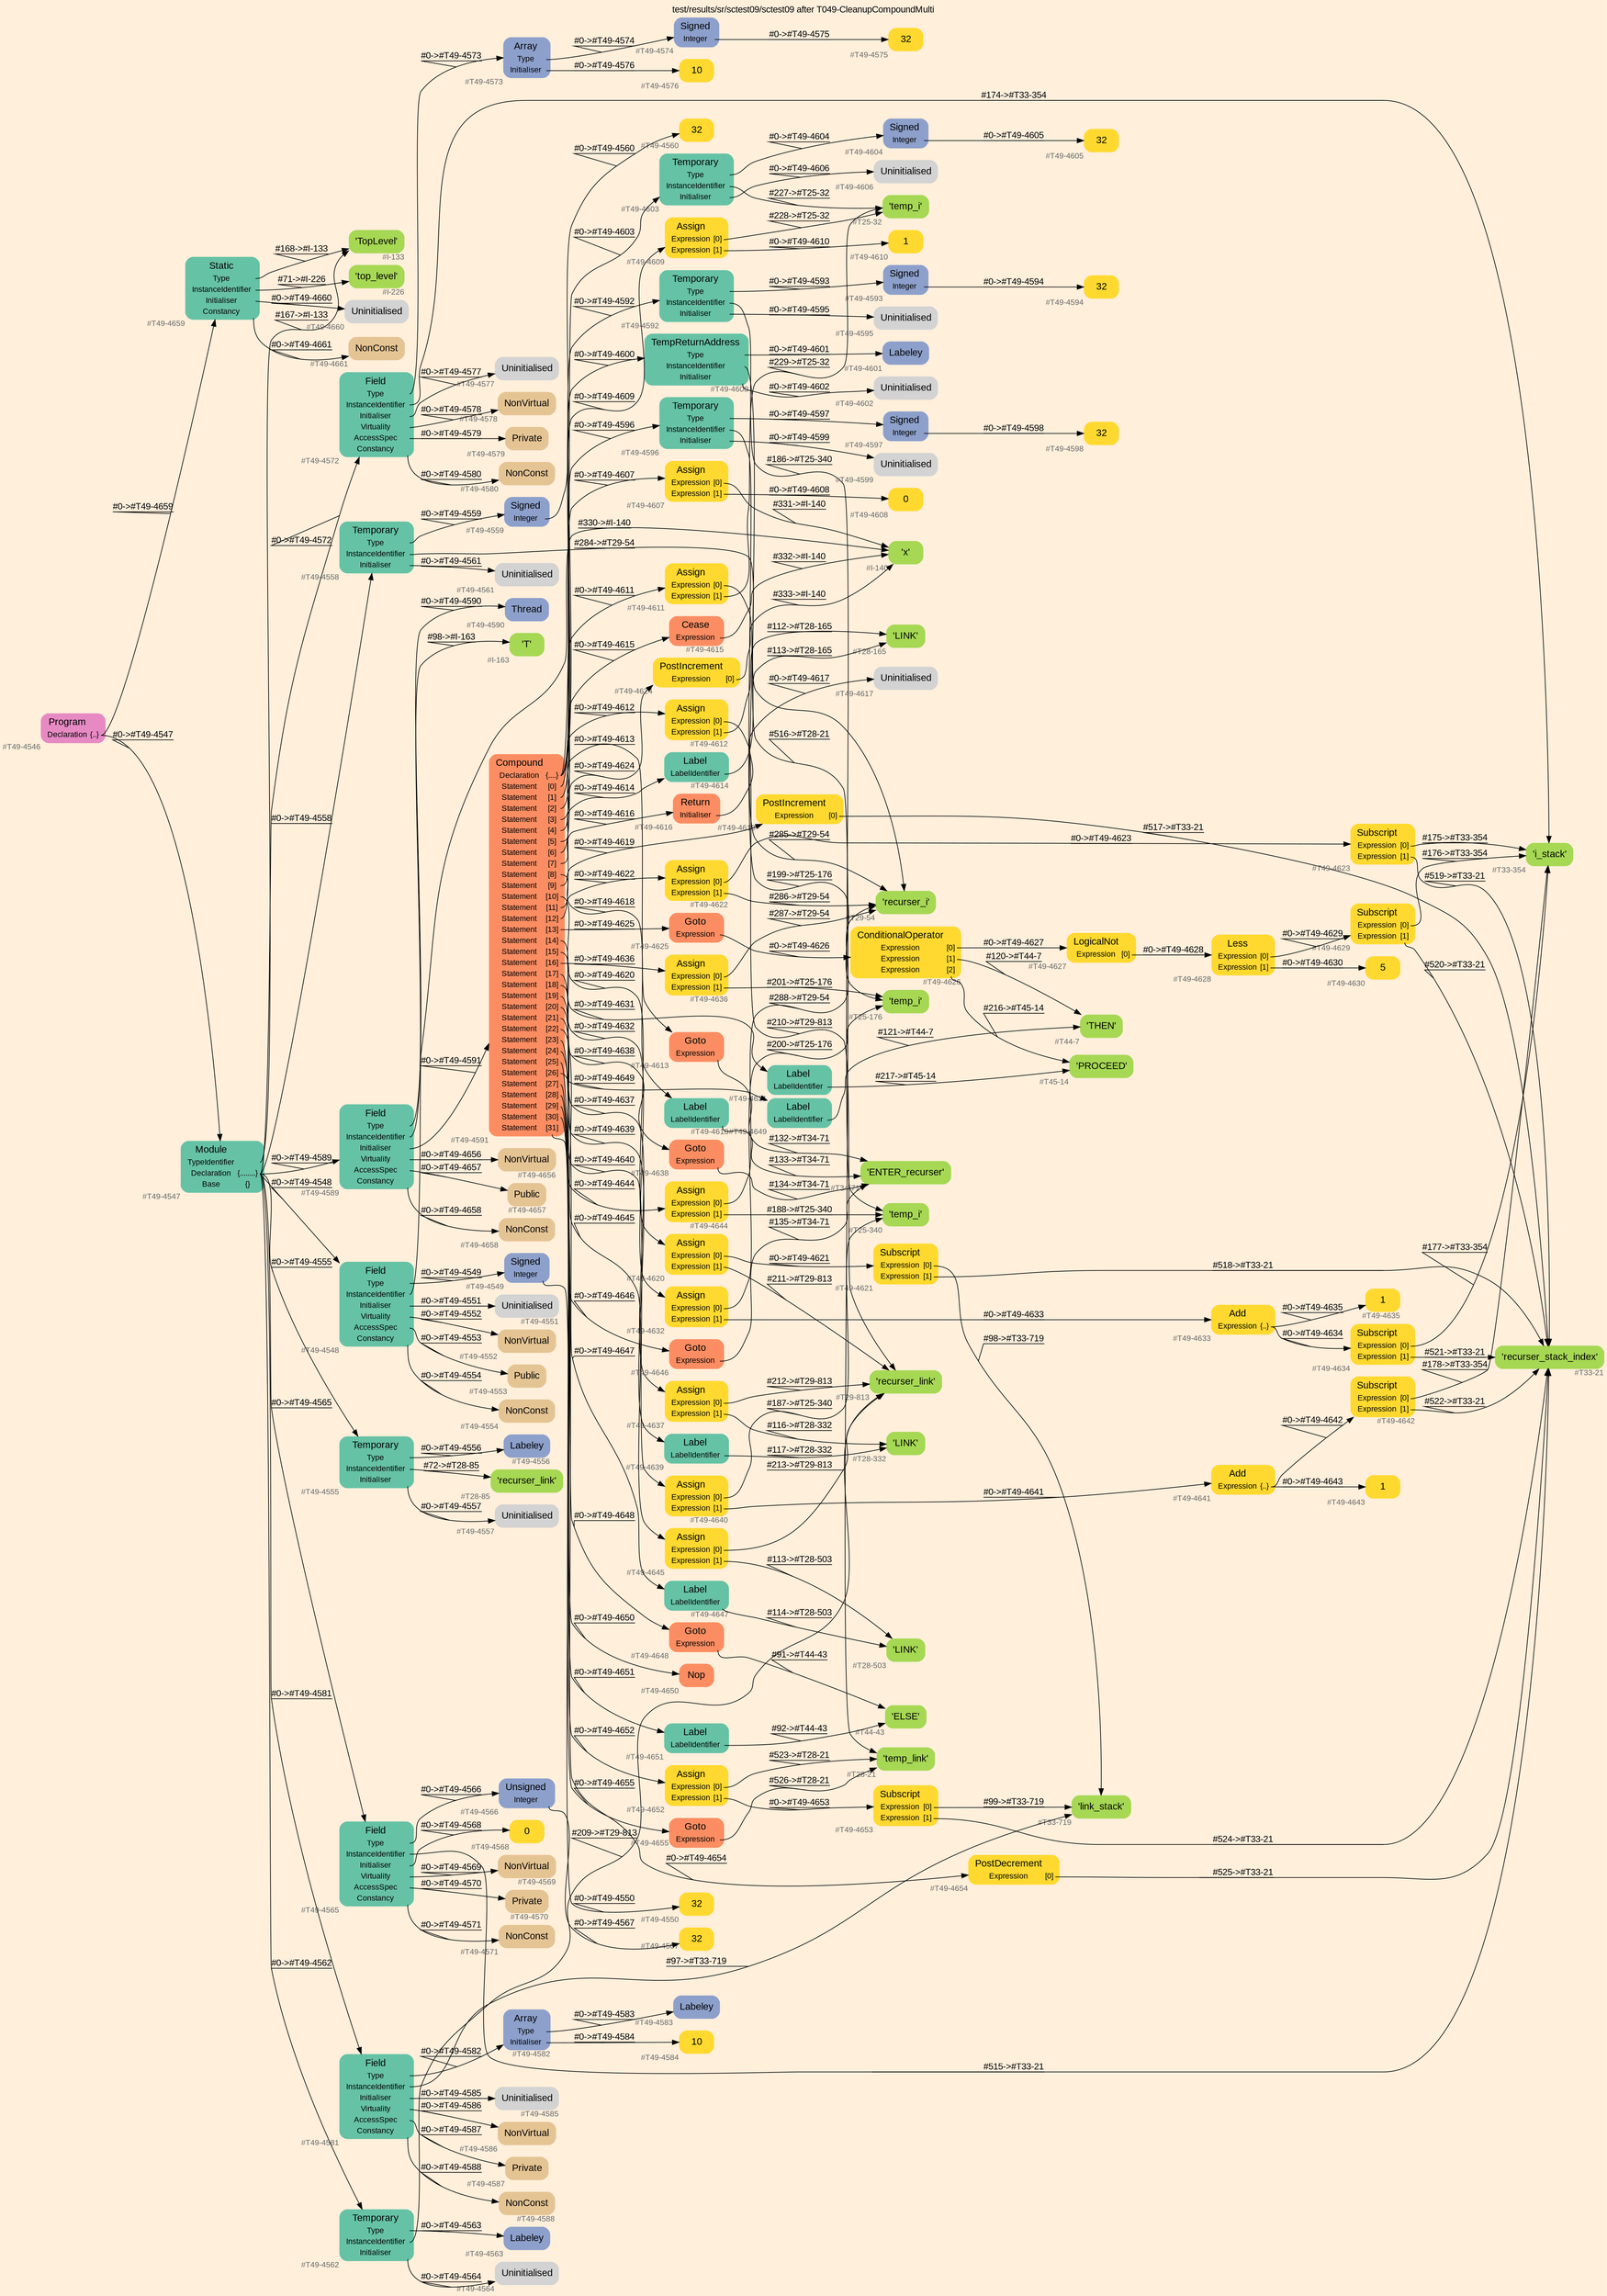digraph "test/results/sr/sctest09/sctest09 after T049-CleanupCompoundMulti" {
label = "test/results/sr/sctest09/sctest09 after T049-CleanupCompoundMulti"
labelloc = t
graph [
    rankdir = "LR"
    ranksep = 0.3
    bgcolor = antiquewhite1
    color = black
    fontcolor = black
    fontname = "Arial"
];
node [
    fontname = "Arial"
];
edge [
    fontname = "Arial"
];

// -------------------- node figure --------------------
// -------- block #T49-4546 ----------
"#T49-4546" [
    fillcolor = "/set28/4"
    xlabel = "#T49-4546"
    fontsize = "12"
    fontcolor = grey40
    shape = "plaintext"
    label = <<TABLE BORDER="0" CELLBORDER="0" CELLSPACING="0">
     <TR><TD><FONT COLOR="black" POINT-SIZE="15">Program</FONT></TD></TR>
     <TR><TD><FONT COLOR="black" POINT-SIZE="12">Declaration</FONT></TD><TD PORT="port0"><FONT COLOR="black" POINT-SIZE="12">{..}</FONT></TD></TR>
    </TABLE>>
    style = "rounded,filled"
];

// -------- block #T49-4547 ----------
"#T49-4547" [
    fillcolor = "/set28/1"
    xlabel = "#T49-4547"
    fontsize = "12"
    fontcolor = grey40
    shape = "plaintext"
    label = <<TABLE BORDER="0" CELLBORDER="0" CELLSPACING="0">
     <TR><TD><FONT COLOR="black" POINT-SIZE="15">Module</FONT></TD></TR>
     <TR><TD><FONT COLOR="black" POINT-SIZE="12">TypeIdentifier</FONT></TD><TD PORT="port0"></TD></TR>
     <TR><TD><FONT COLOR="black" POINT-SIZE="12">Declaration</FONT></TD><TD PORT="port1"><FONT COLOR="black" POINT-SIZE="12">{........}</FONT></TD></TR>
     <TR><TD><FONT COLOR="black" POINT-SIZE="12">Base</FONT></TD><TD PORT="port2"><FONT COLOR="black" POINT-SIZE="12">{}</FONT></TD></TR>
    </TABLE>>
    style = "rounded,filled"
];

// -------- block #I-133 ----------
"#I-133" [
    fillcolor = "/set28/5"
    xlabel = "#I-133"
    fontsize = "12"
    fontcolor = grey40
    shape = "plaintext"
    label = <<TABLE BORDER="0" CELLBORDER="0" CELLSPACING="0">
     <TR><TD><FONT COLOR="black" POINT-SIZE="15">'TopLevel'</FONT></TD></TR>
    </TABLE>>
    style = "rounded,filled"
];

// -------- block #T49-4548 ----------
"#T49-4548" [
    fillcolor = "/set28/1"
    xlabel = "#T49-4548"
    fontsize = "12"
    fontcolor = grey40
    shape = "plaintext"
    label = <<TABLE BORDER="0" CELLBORDER="0" CELLSPACING="0">
     <TR><TD><FONT COLOR="black" POINT-SIZE="15">Field</FONT></TD></TR>
     <TR><TD><FONT COLOR="black" POINT-SIZE="12">Type</FONT></TD><TD PORT="port0"></TD></TR>
     <TR><TD><FONT COLOR="black" POINT-SIZE="12">InstanceIdentifier</FONT></TD><TD PORT="port1"></TD></TR>
     <TR><TD><FONT COLOR="black" POINT-SIZE="12">Initialiser</FONT></TD><TD PORT="port2"></TD></TR>
     <TR><TD><FONT COLOR="black" POINT-SIZE="12">Virtuality</FONT></TD><TD PORT="port3"></TD></TR>
     <TR><TD><FONT COLOR="black" POINT-SIZE="12">AccessSpec</FONT></TD><TD PORT="port4"></TD></TR>
     <TR><TD><FONT COLOR="black" POINT-SIZE="12">Constancy</FONT></TD><TD PORT="port5"></TD></TR>
    </TABLE>>
    style = "rounded,filled"
];

// -------- block #T49-4549 ----------
"#T49-4549" [
    fillcolor = "/set28/3"
    xlabel = "#T49-4549"
    fontsize = "12"
    fontcolor = grey40
    shape = "plaintext"
    label = <<TABLE BORDER="0" CELLBORDER="0" CELLSPACING="0">
     <TR><TD><FONT COLOR="black" POINT-SIZE="15">Signed</FONT></TD></TR>
     <TR><TD><FONT COLOR="black" POINT-SIZE="12">Integer</FONT></TD><TD PORT="port0"></TD></TR>
    </TABLE>>
    style = "rounded,filled"
];

// -------- block #T49-4550 ----------
"#T49-4550" [
    fillcolor = "/set28/6"
    xlabel = "#T49-4550"
    fontsize = "12"
    fontcolor = grey40
    shape = "plaintext"
    label = <<TABLE BORDER="0" CELLBORDER="0" CELLSPACING="0">
     <TR><TD><FONT COLOR="black" POINT-SIZE="15">32</FONT></TD></TR>
    </TABLE>>
    style = "rounded,filled"
];

// -------- block #I-140 ----------
"#I-140" [
    fillcolor = "/set28/5"
    xlabel = "#I-140"
    fontsize = "12"
    fontcolor = grey40
    shape = "plaintext"
    label = <<TABLE BORDER="0" CELLBORDER="0" CELLSPACING="0">
     <TR><TD><FONT COLOR="black" POINT-SIZE="15">'x'</FONT></TD></TR>
    </TABLE>>
    style = "rounded,filled"
];

// -------- block #T49-4551 ----------
"#T49-4551" [
    xlabel = "#T49-4551"
    fontsize = "12"
    fontcolor = grey40
    shape = "plaintext"
    label = <<TABLE BORDER="0" CELLBORDER="0" CELLSPACING="0">
     <TR><TD><FONT COLOR="black" POINT-SIZE="15">Uninitialised</FONT></TD></TR>
    </TABLE>>
    style = "rounded,filled"
];

// -------- block #T49-4552 ----------
"#T49-4552" [
    fillcolor = "/set28/7"
    xlabel = "#T49-4552"
    fontsize = "12"
    fontcolor = grey40
    shape = "plaintext"
    label = <<TABLE BORDER="0" CELLBORDER="0" CELLSPACING="0">
     <TR><TD><FONT COLOR="black" POINT-SIZE="15">NonVirtual</FONT></TD></TR>
    </TABLE>>
    style = "rounded,filled"
];

// -------- block #T49-4553 ----------
"#T49-4553" [
    fillcolor = "/set28/7"
    xlabel = "#T49-4553"
    fontsize = "12"
    fontcolor = grey40
    shape = "plaintext"
    label = <<TABLE BORDER="0" CELLBORDER="0" CELLSPACING="0">
     <TR><TD><FONT COLOR="black" POINT-SIZE="15">Public</FONT></TD></TR>
    </TABLE>>
    style = "rounded,filled"
];

// -------- block #T49-4554 ----------
"#T49-4554" [
    fillcolor = "/set28/7"
    xlabel = "#T49-4554"
    fontsize = "12"
    fontcolor = grey40
    shape = "plaintext"
    label = <<TABLE BORDER="0" CELLBORDER="0" CELLSPACING="0">
     <TR><TD><FONT COLOR="black" POINT-SIZE="15">NonConst</FONT></TD></TR>
    </TABLE>>
    style = "rounded,filled"
];

// -------- block #T49-4555 ----------
"#T49-4555" [
    fillcolor = "/set28/1"
    xlabel = "#T49-4555"
    fontsize = "12"
    fontcolor = grey40
    shape = "plaintext"
    label = <<TABLE BORDER="0" CELLBORDER="0" CELLSPACING="0">
     <TR><TD><FONT COLOR="black" POINT-SIZE="15">Temporary</FONT></TD></TR>
     <TR><TD><FONT COLOR="black" POINT-SIZE="12">Type</FONT></TD><TD PORT="port0"></TD></TR>
     <TR><TD><FONT COLOR="black" POINT-SIZE="12">InstanceIdentifier</FONT></TD><TD PORT="port1"></TD></TR>
     <TR><TD><FONT COLOR="black" POINT-SIZE="12">Initialiser</FONT></TD><TD PORT="port2"></TD></TR>
    </TABLE>>
    style = "rounded,filled"
];

// -------- block #T49-4556 ----------
"#T49-4556" [
    fillcolor = "/set28/3"
    xlabel = "#T49-4556"
    fontsize = "12"
    fontcolor = grey40
    shape = "plaintext"
    label = <<TABLE BORDER="0" CELLBORDER="0" CELLSPACING="0">
     <TR><TD><FONT COLOR="black" POINT-SIZE="15">Labeley</FONT></TD></TR>
    </TABLE>>
    style = "rounded,filled"
];

// -------- block #T28-85 ----------
"#T28-85" [
    fillcolor = "/set28/5"
    xlabel = "#T28-85"
    fontsize = "12"
    fontcolor = grey40
    shape = "plaintext"
    label = <<TABLE BORDER="0" CELLBORDER="0" CELLSPACING="0">
     <TR><TD><FONT COLOR="black" POINT-SIZE="15">'recurser_link'</FONT></TD></TR>
    </TABLE>>
    style = "rounded,filled"
];

// -------- block #T49-4557 ----------
"#T49-4557" [
    xlabel = "#T49-4557"
    fontsize = "12"
    fontcolor = grey40
    shape = "plaintext"
    label = <<TABLE BORDER="0" CELLBORDER="0" CELLSPACING="0">
     <TR><TD><FONT COLOR="black" POINT-SIZE="15">Uninitialised</FONT></TD></TR>
    </TABLE>>
    style = "rounded,filled"
];

// -------- block #T49-4558 ----------
"#T49-4558" [
    fillcolor = "/set28/1"
    xlabel = "#T49-4558"
    fontsize = "12"
    fontcolor = grey40
    shape = "plaintext"
    label = <<TABLE BORDER="0" CELLBORDER="0" CELLSPACING="0">
     <TR><TD><FONT COLOR="black" POINT-SIZE="15">Temporary</FONT></TD></TR>
     <TR><TD><FONT COLOR="black" POINT-SIZE="12">Type</FONT></TD><TD PORT="port0"></TD></TR>
     <TR><TD><FONT COLOR="black" POINT-SIZE="12">InstanceIdentifier</FONT></TD><TD PORT="port1"></TD></TR>
     <TR><TD><FONT COLOR="black" POINT-SIZE="12">Initialiser</FONT></TD><TD PORT="port2"></TD></TR>
    </TABLE>>
    style = "rounded,filled"
];

// -------- block #T49-4559 ----------
"#T49-4559" [
    fillcolor = "/set28/3"
    xlabel = "#T49-4559"
    fontsize = "12"
    fontcolor = grey40
    shape = "plaintext"
    label = <<TABLE BORDER="0" CELLBORDER="0" CELLSPACING="0">
     <TR><TD><FONT COLOR="black" POINT-SIZE="15">Signed</FONT></TD></TR>
     <TR><TD><FONT COLOR="black" POINT-SIZE="12">Integer</FONT></TD><TD PORT="port0"></TD></TR>
    </TABLE>>
    style = "rounded,filled"
];

// -------- block #T49-4560 ----------
"#T49-4560" [
    fillcolor = "/set28/6"
    xlabel = "#T49-4560"
    fontsize = "12"
    fontcolor = grey40
    shape = "plaintext"
    label = <<TABLE BORDER="0" CELLBORDER="0" CELLSPACING="0">
     <TR><TD><FONT COLOR="black" POINT-SIZE="15">32</FONT></TD></TR>
    </TABLE>>
    style = "rounded,filled"
];

// -------- block #T29-54 ----------
"#T29-54" [
    fillcolor = "/set28/5"
    xlabel = "#T29-54"
    fontsize = "12"
    fontcolor = grey40
    shape = "plaintext"
    label = <<TABLE BORDER="0" CELLBORDER="0" CELLSPACING="0">
     <TR><TD><FONT COLOR="black" POINT-SIZE="15">'recurser_i'</FONT></TD></TR>
    </TABLE>>
    style = "rounded,filled"
];

// -------- block #T49-4561 ----------
"#T49-4561" [
    xlabel = "#T49-4561"
    fontsize = "12"
    fontcolor = grey40
    shape = "plaintext"
    label = <<TABLE BORDER="0" CELLBORDER="0" CELLSPACING="0">
     <TR><TD><FONT COLOR="black" POINT-SIZE="15">Uninitialised</FONT></TD></TR>
    </TABLE>>
    style = "rounded,filled"
];

// -------- block #T49-4562 ----------
"#T49-4562" [
    fillcolor = "/set28/1"
    xlabel = "#T49-4562"
    fontsize = "12"
    fontcolor = grey40
    shape = "plaintext"
    label = <<TABLE BORDER="0" CELLBORDER="0" CELLSPACING="0">
     <TR><TD><FONT COLOR="black" POINT-SIZE="15">Temporary</FONT></TD></TR>
     <TR><TD><FONT COLOR="black" POINT-SIZE="12">Type</FONT></TD><TD PORT="port0"></TD></TR>
     <TR><TD><FONT COLOR="black" POINT-SIZE="12">InstanceIdentifier</FONT></TD><TD PORT="port1"></TD></TR>
     <TR><TD><FONT COLOR="black" POINT-SIZE="12">Initialiser</FONT></TD><TD PORT="port2"></TD></TR>
    </TABLE>>
    style = "rounded,filled"
];

// -------- block #T49-4563 ----------
"#T49-4563" [
    fillcolor = "/set28/3"
    xlabel = "#T49-4563"
    fontsize = "12"
    fontcolor = grey40
    shape = "plaintext"
    label = <<TABLE BORDER="0" CELLBORDER="0" CELLSPACING="0">
     <TR><TD><FONT COLOR="black" POINT-SIZE="15">Labeley</FONT></TD></TR>
    </TABLE>>
    style = "rounded,filled"
];

// -------- block #T29-813 ----------
"#T29-813" [
    fillcolor = "/set28/5"
    xlabel = "#T29-813"
    fontsize = "12"
    fontcolor = grey40
    shape = "plaintext"
    label = <<TABLE BORDER="0" CELLBORDER="0" CELLSPACING="0">
     <TR><TD><FONT COLOR="black" POINT-SIZE="15">'recurser_link'</FONT></TD></TR>
    </TABLE>>
    style = "rounded,filled"
];

// -------- block #T49-4564 ----------
"#T49-4564" [
    xlabel = "#T49-4564"
    fontsize = "12"
    fontcolor = grey40
    shape = "plaintext"
    label = <<TABLE BORDER="0" CELLBORDER="0" CELLSPACING="0">
     <TR><TD><FONT COLOR="black" POINT-SIZE="15">Uninitialised</FONT></TD></TR>
    </TABLE>>
    style = "rounded,filled"
];

// -------- block #T49-4565 ----------
"#T49-4565" [
    fillcolor = "/set28/1"
    xlabel = "#T49-4565"
    fontsize = "12"
    fontcolor = grey40
    shape = "plaintext"
    label = <<TABLE BORDER="0" CELLBORDER="0" CELLSPACING="0">
     <TR><TD><FONT COLOR="black" POINT-SIZE="15">Field</FONT></TD></TR>
     <TR><TD><FONT COLOR="black" POINT-SIZE="12">Type</FONT></TD><TD PORT="port0"></TD></TR>
     <TR><TD><FONT COLOR="black" POINT-SIZE="12">InstanceIdentifier</FONT></TD><TD PORT="port1"></TD></TR>
     <TR><TD><FONT COLOR="black" POINT-SIZE="12">Initialiser</FONT></TD><TD PORT="port2"></TD></TR>
     <TR><TD><FONT COLOR="black" POINT-SIZE="12">Virtuality</FONT></TD><TD PORT="port3"></TD></TR>
     <TR><TD><FONT COLOR="black" POINT-SIZE="12">AccessSpec</FONT></TD><TD PORT="port4"></TD></TR>
     <TR><TD><FONT COLOR="black" POINT-SIZE="12">Constancy</FONT></TD><TD PORT="port5"></TD></TR>
    </TABLE>>
    style = "rounded,filled"
];

// -------- block #T49-4566 ----------
"#T49-4566" [
    fillcolor = "/set28/3"
    xlabel = "#T49-4566"
    fontsize = "12"
    fontcolor = grey40
    shape = "plaintext"
    label = <<TABLE BORDER="0" CELLBORDER="0" CELLSPACING="0">
     <TR><TD><FONT COLOR="black" POINT-SIZE="15">Unsigned</FONT></TD></TR>
     <TR><TD><FONT COLOR="black" POINT-SIZE="12">Integer</FONT></TD><TD PORT="port0"></TD></TR>
    </TABLE>>
    style = "rounded,filled"
];

// -------- block #T49-4567 ----------
"#T49-4567" [
    fillcolor = "/set28/6"
    xlabel = "#T49-4567"
    fontsize = "12"
    fontcolor = grey40
    shape = "plaintext"
    label = <<TABLE BORDER="0" CELLBORDER="0" CELLSPACING="0">
     <TR><TD><FONT COLOR="black" POINT-SIZE="15">32</FONT></TD></TR>
    </TABLE>>
    style = "rounded,filled"
];

// -------- block #T33-21 ----------
"#T33-21" [
    fillcolor = "/set28/5"
    xlabel = "#T33-21"
    fontsize = "12"
    fontcolor = grey40
    shape = "plaintext"
    label = <<TABLE BORDER="0" CELLBORDER="0" CELLSPACING="0">
     <TR><TD><FONT COLOR="black" POINT-SIZE="15">'recurser_stack_index'</FONT></TD></TR>
    </TABLE>>
    style = "rounded,filled"
];

// -------- block #T49-4568 ----------
"#T49-4568" [
    fillcolor = "/set28/6"
    xlabel = "#T49-4568"
    fontsize = "12"
    fontcolor = grey40
    shape = "plaintext"
    label = <<TABLE BORDER="0" CELLBORDER="0" CELLSPACING="0">
     <TR><TD><FONT COLOR="black" POINT-SIZE="15">0</FONT></TD></TR>
    </TABLE>>
    style = "rounded,filled"
];

// -------- block #T49-4569 ----------
"#T49-4569" [
    fillcolor = "/set28/7"
    xlabel = "#T49-4569"
    fontsize = "12"
    fontcolor = grey40
    shape = "plaintext"
    label = <<TABLE BORDER="0" CELLBORDER="0" CELLSPACING="0">
     <TR><TD><FONT COLOR="black" POINT-SIZE="15">NonVirtual</FONT></TD></TR>
    </TABLE>>
    style = "rounded,filled"
];

// -------- block #T49-4570 ----------
"#T49-4570" [
    fillcolor = "/set28/7"
    xlabel = "#T49-4570"
    fontsize = "12"
    fontcolor = grey40
    shape = "plaintext"
    label = <<TABLE BORDER="0" CELLBORDER="0" CELLSPACING="0">
     <TR><TD><FONT COLOR="black" POINT-SIZE="15">Private</FONT></TD></TR>
    </TABLE>>
    style = "rounded,filled"
];

// -------- block #T49-4571 ----------
"#T49-4571" [
    fillcolor = "/set28/7"
    xlabel = "#T49-4571"
    fontsize = "12"
    fontcolor = grey40
    shape = "plaintext"
    label = <<TABLE BORDER="0" CELLBORDER="0" CELLSPACING="0">
     <TR><TD><FONT COLOR="black" POINT-SIZE="15">NonConst</FONT></TD></TR>
    </TABLE>>
    style = "rounded,filled"
];

// -------- block #T49-4572 ----------
"#T49-4572" [
    fillcolor = "/set28/1"
    xlabel = "#T49-4572"
    fontsize = "12"
    fontcolor = grey40
    shape = "plaintext"
    label = <<TABLE BORDER="0" CELLBORDER="0" CELLSPACING="0">
     <TR><TD><FONT COLOR="black" POINT-SIZE="15">Field</FONT></TD></TR>
     <TR><TD><FONT COLOR="black" POINT-SIZE="12">Type</FONT></TD><TD PORT="port0"></TD></TR>
     <TR><TD><FONT COLOR="black" POINT-SIZE="12">InstanceIdentifier</FONT></TD><TD PORT="port1"></TD></TR>
     <TR><TD><FONT COLOR="black" POINT-SIZE="12">Initialiser</FONT></TD><TD PORT="port2"></TD></TR>
     <TR><TD><FONT COLOR="black" POINT-SIZE="12">Virtuality</FONT></TD><TD PORT="port3"></TD></TR>
     <TR><TD><FONT COLOR="black" POINT-SIZE="12">AccessSpec</FONT></TD><TD PORT="port4"></TD></TR>
     <TR><TD><FONT COLOR="black" POINT-SIZE="12">Constancy</FONT></TD><TD PORT="port5"></TD></TR>
    </TABLE>>
    style = "rounded,filled"
];

// -------- block #T49-4573 ----------
"#T49-4573" [
    fillcolor = "/set28/3"
    xlabel = "#T49-4573"
    fontsize = "12"
    fontcolor = grey40
    shape = "plaintext"
    label = <<TABLE BORDER="0" CELLBORDER="0" CELLSPACING="0">
     <TR><TD><FONT COLOR="black" POINT-SIZE="15">Array</FONT></TD></TR>
     <TR><TD><FONT COLOR="black" POINT-SIZE="12">Type</FONT></TD><TD PORT="port0"></TD></TR>
     <TR><TD><FONT COLOR="black" POINT-SIZE="12">Initialiser</FONT></TD><TD PORT="port1"></TD></TR>
    </TABLE>>
    style = "rounded,filled"
];

// -------- block #T49-4574 ----------
"#T49-4574" [
    fillcolor = "/set28/3"
    xlabel = "#T49-4574"
    fontsize = "12"
    fontcolor = grey40
    shape = "plaintext"
    label = <<TABLE BORDER="0" CELLBORDER="0" CELLSPACING="0">
     <TR><TD><FONT COLOR="black" POINT-SIZE="15">Signed</FONT></TD></TR>
     <TR><TD><FONT COLOR="black" POINT-SIZE="12">Integer</FONT></TD><TD PORT="port0"></TD></TR>
    </TABLE>>
    style = "rounded,filled"
];

// -------- block #T49-4575 ----------
"#T49-4575" [
    fillcolor = "/set28/6"
    xlabel = "#T49-4575"
    fontsize = "12"
    fontcolor = grey40
    shape = "plaintext"
    label = <<TABLE BORDER="0" CELLBORDER="0" CELLSPACING="0">
     <TR><TD><FONT COLOR="black" POINT-SIZE="15">32</FONT></TD></TR>
    </TABLE>>
    style = "rounded,filled"
];

// -------- block #T49-4576 ----------
"#T49-4576" [
    fillcolor = "/set28/6"
    xlabel = "#T49-4576"
    fontsize = "12"
    fontcolor = grey40
    shape = "plaintext"
    label = <<TABLE BORDER="0" CELLBORDER="0" CELLSPACING="0">
     <TR><TD><FONT COLOR="black" POINT-SIZE="15">10</FONT></TD></TR>
    </TABLE>>
    style = "rounded,filled"
];

// -------- block #T33-354 ----------
"#T33-354" [
    fillcolor = "/set28/5"
    xlabel = "#T33-354"
    fontsize = "12"
    fontcolor = grey40
    shape = "plaintext"
    label = <<TABLE BORDER="0" CELLBORDER="0" CELLSPACING="0">
     <TR><TD><FONT COLOR="black" POINT-SIZE="15">'i_stack'</FONT></TD></TR>
    </TABLE>>
    style = "rounded,filled"
];

// -------- block #T49-4577 ----------
"#T49-4577" [
    xlabel = "#T49-4577"
    fontsize = "12"
    fontcolor = grey40
    shape = "plaintext"
    label = <<TABLE BORDER="0" CELLBORDER="0" CELLSPACING="0">
     <TR><TD><FONT COLOR="black" POINT-SIZE="15">Uninitialised</FONT></TD></TR>
    </TABLE>>
    style = "rounded,filled"
];

// -------- block #T49-4578 ----------
"#T49-4578" [
    fillcolor = "/set28/7"
    xlabel = "#T49-4578"
    fontsize = "12"
    fontcolor = grey40
    shape = "plaintext"
    label = <<TABLE BORDER="0" CELLBORDER="0" CELLSPACING="0">
     <TR><TD><FONT COLOR="black" POINT-SIZE="15">NonVirtual</FONT></TD></TR>
    </TABLE>>
    style = "rounded,filled"
];

// -------- block #T49-4579 ----------
"#T49-4579" [
    fillcolor = "/set28/7"
    xlabel = "#T49-4579"
    fontsize = "12"
    fontcolor = grey40
    shape = "plaintext"
    label = <<TABLE BORDER="0" CELLBORDER="0" CELLSPACING="0">
     <TR><TD><FONT COLOR="black" POINT-SIZE="15">Private</FONT></TD></TR>
    </TABLE>>
    style = "rounded,filled"
];

// -------- block #T49-4580 ----------
"#T49-4580" [
    fillcolor = "/set28/7"
    xlabel = "#T49-4580"
    fontsize = "12"
    fontcolor = grey40
    shape = "plaintext"
    label = <<TABLE BORDER="0" CELLBORDER="0" CELLSPACING="0">
     <TR><TD><FONT COLOR="black" POINT-SIZE="15">NonConst</FONT></TD></TR>
    </TABLE>>
    style = "rounded,filled"
];

// -------- block #T49-4581 ----------
"#T49-4581" [
    fillcolor = "/set28/1"
    xlabel = "#T49-4581"
    fontsize = "12"
    fontcolor = grey40
    shape = "plaintext"
    label = <<TABLE BORDER="0" CELLBORDER="0" CELLSPACING="0">
     <TR><TD><FONT COLOR="black" POINT-SIZE="15">Field</FONT></TD></TR>
     <TR><TD><FONT COLOR="black" POINT-SIZE="12">Type</FONT></TD><TD PORT="port0"></TD></TR>
     <TR><TD><FONT COLOR="black" POINT-SIZE="12">InstanceIdentifier</FONT></TD><TD PORT="port1"></TD></TR>
     <TR><TD><FONT COLOR="black" POINT-SIZE="12">Initialiser</FONT></TD><TD PORT="port2"></TD></TR>
     <TR><TD><FONT COLOR="black" POINT-SIZE="12">Virtuality</FONT></TD><TD PORT="port3"></TD></TR>
     <TR><TD><FONT COLOR="black" POINT-SIZE="12">AccessSpec</FONT></TD><TD PORT="port4"></TD></TR>
     <TR><TD><FONT COLOR="black" POINT-SIZE="12">Constancy</FONT></TD><TD PORT="port5"></TD></TR>
    </TABLE>>
    style = "rounded,filled"
];

// -------- block #T49-4582 ----------
"#T49-4582" [
    fillcolor = "/set28/3"
    xlabel = "#T49-4582"
    fontsize = "12"
    fontcolor = grey40
    shape = "plaintext"
    label = <<TABLE BORDER="0" CELLBORDER="0" CELLSPACING="0">
     <TR><TD><FONT COLOR="black" POINT-SIZE="15">Array</FONT></TD></TR>
     <TR><TD><FONT COLOR="black" POINT-SIZE="12">Type</FONT></TD><TD PORT="port0"></TD></TR>
     <TR><TD><FONT COLOR="black" POINT-SIZE="12">Initialiser</FONT></TD><TD PORT="port1"></TD></TR>
    </TABLE>>
    style = "rounded,filled"
];

// -------- block #T49-4583 ----------
"#T49-4583" [
    fillcolor = "/set28/3"
    xlabel = "#T49-4583"
    fontsize = "12"
    fontcolor = grey40
    shape = "plaintext"
    label = <<TABLE BORDER="0" CELLBORDER="0" CELLSPACING="0">
     <TR><TD><FONT COLOR="black" POINT-SIZE="15">Labeley</FONT></TD></TR>
    </TABLE>>
    style = "rounded,filled"
];

// -------- block #T49-4584 ----------
"#T49-4584" [
    fillcolor = "/set28/6"
    xlabel = "#T49-4584"
    fontsize = "12"
    fontcolor = grey40
    shape = "plaintext"
    label = <<TABLE BORDER="0" CELLBORDER="0" CELLSPACING="0">
     <TR><TD><FONT COLOR="black" POINT-SIZE="15">10</FONT></TD></TR>
    </TABLE>>
    style = "rounded,filled"
];

// -------- block #T33-719 ----------
"#T33-719" [
    fillcolor = "/set28/5"
    xlabel = "#T33-719"
    fontsize = "12"
    fontcolor = grey40
    shape = "plaintext"
    label = <<TABLE BORDER="0" CELLBORDER="0" CELLSPACING="0">
     <TR><TD><FONT COLOR="black" POINT-SIZE="15">'link_stack'</FONT></TD></TR>
    </TABLE>>
    style = "rounded,filled"
];

// -------- block #T49-4585 ----------
"#T49-4585" [
    xlabel = "#T49-4585"
    fontsize = "12"
    fontcolor = grey40
    shape = "plaintext"
    label = <<TABLE BORDER="0" CELLBORDER="0" CELLSPACING="0">
     <TR><TD><FONT COLOR="black" POINT-SIZE="15">Uninitialised</FONT></TD></TR>
    </TABLE>>
    style = "rounded,filled"
];

// -------- block #T49-4586 ----------
"#T49-4586" [
    fillcolor = "/set28/7"
    xlabel = "#T49-4586"
    fontsize = "12"
    fontcolor = grey40
    shape = "plaintext"
    label = <<TABLE BORDER="0" CELLBORDER="0" CELLSPACING="0">
     <TR><TD><FONT COLOR="black" POINT-SIZE="15">NonVirtual</FONT></TD></TR>
    </TABLE>>
    style = "rounded,filled"
];

// -------- block #T49-4587 ----------
"#T49-4587" [
    fillcolor = "/set28/7"
    xlabel = "#T49-4587"
    fontsize = "12"
    fontcolor = grey40
    shape = "plaintext"
    label = <<TABLE BORDER="0" CELLBORDER="0" CELLSPACING="0">
     <TR><TD><FONT COLOR="black" POINT-SIZE="15">Private</FONT></TD></TR>
    </TABLE>>
    style = "rounded,filled"
];

// -------- block #T49-4588 ----------
"#T49-4588" [
    fillcolor = "/set28/7"
    xlabel = "#T49-4588"
    fontsize = "12"
    fontcolor = grey40
    shape = "plaintext"
    label = <<TABLE BORDER="0" CELLBORDER="0" CELLSPACING="0">
     <TR><TD><FONT COLOR="black" POINT-SIZE="15">NonConst</FONT></TD></TR>
    </TABLE>>
    style = "rounded,filled"
];

// -------- block #T49-4589 ----------
"#T49-4589" [
    fillcolor = "/set28/1"
    xlabel = "#T49-4589"
    fontsize = "12"
    fontcolor = grey40
    shape = "plaintext"
    label = <<TABLE BORDER="0" CELLBORDER="0" CELLSPACING="0">
     <TR><TD><FONT COLOR="black" POINT-SIZE="15">Field</FONT></TD></TR>
     <TR><TD><FONT COLOR="black" POINT-SIZE="12">Type</FONT></TD><TD PORT="port0"></TD></TR>
     <TR><TD><FONT COLOR="black" POINT-SIZE="12">InstanceIdentifier</FONT></TD><TD PORT="port1"></TD></TR>
     <TR><TD><FONT COLOR="black" POINT-SIZE="12">Initialiser</FONT></TD><TD PORT="port2"></TD></TR>
     <TR><TD><FONT COLOR="black" POINT-SIZE="12">Virtuality</FONT></TD><TD PORT="port3"></TD></TR>
     <TR><TD><FONT COLOR="black" POINT-SIZE="12">AccessSpec</FONT></TD><TD PORT="port4"></TD></TR>
     <TR><TD><FONT COLOR="black" POINT-SIZE="12">Constancy</FONT></TD><TD PORT="port5"></TD></TR>
    </TABLE>>
    style = "rounded,filled"
];

// -------- block #T49-4590 ----------
"#T49-4590" [
    fillcolor = "/set28/3"
    xlabel = "#T49-4590"
    fontsize = "12"
    fontcolor = grey40
    shape = "plaintext"
    label = <<TABLE BORDER="0" CELLBORDER="0" CELLSPACING="0">
     <TR><TD><FONT COLOR="black" POINT-SIZE="15">Thread</FONT></TD></TR>
    </TABLE>>
    style = "rounded,filled"
];

// -------- block #I-163 ----------
"#I-163" [
    fillcolor = "/set28/5"
    xlabel = "#I-163"
    fontsize = "12"
    fontcolor = grey40
    shape = "plaintext"
    label = <<TABLE BORDER="0" CELLBORDER="0" CELLSPACING="0">
     <TR><TD><FONT COLOR="black" POINT-SIZE="15">'T'</FONT></TD></TR>
    </TABLE>>
    style = "rounded,filled"
];

// -------- block #T49-4591 ----------
"#T49-4591" [
    fillcolor = "/set28/2"
    xlabel = "#T49-4591"
    fontsize = "12"
    fontcolor = grey40
    shape = "plaintext"
    label = <<TABLE BORDER="0" CELLBORDER="0" CELLSPACING="0">
     <TR><TD><FONT COLOR="black" POINT-SIZE="15">Compound</FONT></TD></TR>
     <TR><TD><FONT COLOR="black" POINT-SIZE="12">Declaration</FONT></TD><TD PORT="port0"><FONT COLOR="black" POINT-SIZE="12">{....}</FONT></TD></TR>
     <TR><TD><FONT COLOR="black" POINT-SIZE="12">Statement</FONT></TD><TD PORT="port1"><FONT COLOR="black" POINT-SIZE="12">[0]</FONT></TD></TR>
     <TR><TD><FONT COLOR="black" POINT-SIZE="12">Statement</FONT></TD><TD PORT="port2"><FONT COLOR="black" POINT-SIZE="12">[1]</FONT></TD></TR>
     <TR><TD><FONT COLOR="black" POINT-SIZE="12">Statement</FONT></TD><TD PORT="port3"><FONT COLOR="black" POINT-SIZE="12">[2]</FONT></TD></TR>
     <TR><TD><FONT COLOR="black" POINT-SIZE="12">Statement</FONT></TD><TD PORT="port4"><FONT COLOR="black" POINT-SIZE="12">[3]</FONT></TD></TR>
     <TR><TD><FONT COLOR="black" POINT-SIZE="12">Statement</FONT></TD><TD PORT="port5"><FONT COLOR="black" POINT-SIZE="12">[4]</FONT></TD></TR>
     <TR><TD><FONT COLOR="black" POINT-SIZE="12">Statement</FONT></TD><TD PORT="port6"><FONT COLOR="black" POINT-SIZE="12">[5]</FONT></TD></TR>
     <TR><TD><FONT COLOR="black" POINT-SIZE="12">Statement</FONT></TD><TD PORT="port7"><FONT COLOR="black" POINT-SIZE="12">[6]</FONT></TD></TR>
     <TR><TD><FONT COLOR="black" POINT-SIZE="12">Statement</FONT></TD><TD PORT="port8"><FONT COLOR="black" POINT-SIZE="12">[7]</FONT></TD></TR>
     <TR><TD><FONT COLOR="black" POINT-SIZE="12">Statement</FONT></TD><TD PORT="port9"><FONT COLOR="black" POINT-SIZE="12">[8]</FONT></TD></TR>
     <TR><TD><FONT COLOR="black" POINT-SIZE="12">Statement</FONT></TD><TD PORT="port10"><FONT COLOR="black" POINT-SIZE="12">[9]</FONT></TD></TR>
     <TR><TD><FONT COLOR="black" POINT-SIZE="12">Statement</FONT></TD><TD PORT="port11"><FONT COLOR="black" POINT-SIZE="12">[10]</FONT></TD></TR>
     <TR><TD><FONT COLOR="black" POINT-SIZE="12">Statement</FONT></TD><TD PORT="port12"><FONT COLOR="black" POINT-SIZE="12">[11]</FONT></TD></TR>
     <TR><TD><FONT COLOR="black" POINT-SIZE="12">Statement</FONT></TD><TD PORT="port13"><FONT COLOR="black" POINT-SIZE="12">[12]</FONT></TD></TR>
     <TR><TD><FONT COLOR="black" POINT-SIZE="12">Statement</FONT></TD><TD PORT="port14"><FONT COLOR="black" POINT-SIZE="12">[13]</FONT></TD></TR>
     <TR><TD><FONT COLOR="black" POINT-SIZE="12">Statement</FONT></TD><TD PORT="port15"><FONT COLOR="black" POINT-SIZE="12">[14]</FONT></TD></TR>
     <TR><TD><FONT COLOR="black" POINT-SIZE="12">Statement</FONT></TD><TD PORT="port16"><FONT COLOR="black" POINT-SIZE="12">[15]</FONT></TD></TR>
     <TR><TD><FONT COLOR="black" POINT-SIZE="12">Statement</FONT></TD><TD PORT="port17"><FONT COLOR="black" POINT-SIZE="12">[16]</FONT></TD></TR>
     <TR><TD><FONT COLOR="black" POINT-SIZE="12">Statement</FONT></TD><TD PORT="port18"><FONT COLOR="black" POINT-SIZE="12">[17]</FONT></TD></TR>
     <TR><TD><FONT COLOR="black" POINT-SIZE="12">Statement</FONT></TD><TD PORT="port19"><FONT COLOR="black" POINT-SIZE="12">[18]</FONT></TD></TR>
     <TR><TD><FONT COLOR="black" POINT-SIZE="12">Statement</FONT></TD><TD PORT="port20"><FONT COLOR="black" POINT-SIZE="12">[19]</FONT></TD></TR>
     <TR><TD><FONT COLOR="black" POINT-SIZE="12">Statement</FONT></TD><TD PORT="port21"><FONT COLOR="black" POINT-SIZE="12">[20]</FONT></TD></TR>
     <TR><TD><FONT COLOR="black" POINT-SIZE="12">Statement</FONT></TD><TD PORT="port22"><FONT COLOR="black" POINT-SIZE="12">[21]</FONT></TD></TR>
     <TR><TD><FONT COLOR="black" POINT-SIZE="12">Statement</FONT></TD><TD PORT="port23"><FONT COLOR="black" POINT-SIZE="12">[22]</FONT></TD></TR>
     <TR><TD><FONT COLOR="black" POINT-SIZE="12">Statement</FONT></TD><TD PORT="port24"><FONT COLOR="black" POINT-SIZE="12">[23]</FONT></TD></TR>
     <TR><TD><FONT COLOR="black" POINT-SIZE="12">Statement</FONT></TD><TD PORT="port25"><FONT COLOR="black" POINT-SIZE="12">[24]</FONT></TD></TR>
     <TR><TD><FONT COLOR="black" POINT-SIZE="12">Statement</FONT></TD><TD PORT="port26"><FONT COLOR="black" POINT-SIZE="12">[25]</FONT></TD></TR>
     <TR><TD><FONT COLOR="black" POINT-SIZE="12">Statement</FONT></TD><TD PORT="port27"><FONT COLOR="black" POINT-SIZE="12">[26]</FONT></TD></TR>
     <TR><TD><FONT COLOR="black" POINT-SIZE="12">Statement</FONT></TD><TD PORT="port28"><FONT COLOR="black" POINT-SIZE="12">[27]</FONT></TD></TR>
     <TR><TD><FONT COLOR="black" POINT-SIZE="12">Statement</FONT></TD><TD PORT="port29"><FONT COLOR="black" POINT-SIZE="12">[28]</FONT></TD></TR>
     <TR><TD><FONT COLOR="black" POINT-SIZE="12">Statement</FONT></TD><TD PORT="port30"><FONT COLOR="black" POINT-SIZE="12">[29]</FONT></TD></TR>
     <TR><TD><FONT COLOR="black" POINT-SIZE="12">Statement</FONT></TD><TD PORT="port31"><FONT COLOR="black" POINT-SIZE="12">[30]</FONT></TD></TR>
     <TR><TD><FONT COLOR="black" POINT-SIZE="12">Statement</FONT></TD><TD PORT="port32"><FONT COLOR="black" POINT-SIZE="12">[31]</FONT></TD></TR>
    </TABLE>>
    style = "rounded,filled"
];

// -------- block #T49-4592 ----------
"#T49-4592" [
    fillcolor = "/set28/1"
    xlabel = "#T49-4592"
    fontsize = "12"
    fontcolor = grey40
    shape = "plaintext"
    label = <<TABLE BORDER="0" CELLBORDER="0" CELLSPACING="0">
     <TR><TD><FONT COLOR="black" POINT-SIZE="15">Temporary</FONT></TD></TR>
     <TR><TD><FONT COLOR="black" POINT-SIZE="12">Type</FONT></TD><TD PORT="port0"></TD></TR>
     <TR><TD><FONT COLOR="black" POINT-SIZE="12">InstanceIdentifier</FONT></TD><TD PORT="port1"></TD></TR>
     <TR><TD><FONT COLOR="black" POINT-SIZE="12">Initialiser</FONT></TD><TD PORT="port2"></TD></TR>
    </TABLE>>
    style = "rounded,filled"
];

// -------- block #T49-4593 ----------
"#T49-4593" [
    fillcolor = "/set28/3"
    xlabel = "#T49-4593"
    fontsize = "12"
    fontcolor = grey40
    shape = "plaintext"
    label = <<TABLE BORDER="0" CELLBORDER="0" CELLSPACING="0">
     <TR><TD><FONT COLOR="black" POINT-SIZE="15">Signed</FONT></TD></TR>
     <TR><TD><FONT COLOR="black" POINT-SIZE="12">Integer</FONT></TD><TD PORT="port0"></TD></TR>
    </TABLE>>
    style = "rounded,filled"
];

// -------- block #T49-4594 ----------
"#T49-4594" [
    fillcolor = "/set28/6"
    xlabel = "#T49-4594"
    fontsize = "12"
    fontcolor = grey40
    shape = "plaintext"
    label = <<TABLE BORDER="0" CELLBORDER="0" CELLSPACING="0">
     <TR><TD><FONT COLOR="black" POINT-SIZE="15">32</FONT></TD></TR>
    </TABLE>>
    style = "rounded,filled"
];

// -------- block #T25-340 ----------
"#T25-340" [
    fillcolor = "/set28/5"
    xlabel = "#T25-340"
    fontsize = "12"
    fontcolor = grey40
    shape = "plaintext"
    label = <<TABLE BORDER="0" CELLBORDER="0" CELLSPACING="0">
     <TR><TD><FONT COLOR="black" POINT-SIZE="15">'temp_i'</FONT></TD></TR>
    </TABLE>>
    style = "rounded,filled"
];

// -------- block #T49-4595 ----------
"#T49-4595" [
    xlabel = "#T49-4595"
    fontsize = "12"
    fontcolor = grey40
    shape = "plaintext"
    label = <<TABLE BORDER="0" CELLBORDER="0" CELLSPACING="0">
     <TR><TD><FONT COLOR="black" POINT-SIZE="15">Uninitialised</FONT></TD></TR>
    </TABLE>>
    style = "rounded,filled"
];

// -------- block #T49-4596 ----------
"#T49-4596" [
    fillcolor = "/set28/1"
    xlabel = "#T49-4596"
    fontsize = "12"
    fontcolor = grey40
    shape = "plaintext"
    label = <<TABLE BORDER="0" CELLBORDER="0" CELLSPACING="0">
     <TR><TD><FONT COLOR="black" POINT-SIZE="15">Temporary</FONT></TD></TR>
     <TR><TD><FONT COLOR="black" POINT-SIZE="12">Type</FONT></TD><TD PORT="port0"></TD></TR>
     <TR><TD><FONT COLOR="black" POINT-SIZE="12">InstanceIdentifier</FONT></TD><TD PORT="port1"></TD></TR>
     <TR><TD><FONT COLOR="black" POINT-SIZE="12">Initialiser</FONT></TD><TD PORT="port2"></TD></TR>
    </TABLE>>
    style = "rounded,filled"
];

// -------- block #T49-4597 ----------
"#T49-4597" [
    fillcolor = "/set28/3"
    xlabel = "#T49-4597"
    fontsize = "12"
    fontcolor = grey40
    shape = "plaintext"
    label = <<TABLE BORDER="0" CELLBORDER="0" CELLSPACING="0">
     <TR><TD><FONT COLOR="black" POINT-SIZE="15">Signed</FONT></TD></TR>
     <TR><TD><FONT COLOR="black" POINT-SIZE="12">Integer</FONT></TD><TD PORT="port0"></TD></TR>
    </TABLE>>
    style = "rounded,filled"
];

// -------- block #T49-4598 ----------
"#T49-4598" [
    fillcolor = "/set28/6"
    xlabel = "#T49-4598"
    fontsize = "12"
    fontcolor = grey40
    shape = "plaintext"
    label = <<TABLE BORDER="0" CELLBORDER="0" CELLSPACING="0">
     <TR><TD><FONT COLOR="black" POINT-SIZE="15">32</FONT></TD></TR>
    </TABLE>>
    style = "rounded,filled"
];

// -------- block #T25-176 ----------
"#T25-176" [
    fillcolor = "/set28/5"
    xlabel = "#T25-176"
    fontsize = "12"
    fontcolor = grey40
    shape = "plaintext"
    label = <<TABLE BORDER="0" CELLBORDER="0" CELLSPACING="0">
     <TR><TD><FONT COLOR="black" POINT-SIZE="15">'temp_i'</FONT></TD></TR>
    </TABLE>>
    style = "rounded,filled"
];

// -------- block #T49-4599 ----------
"#T49-4599" [
    xlabel = "#T49-4599"
    fontsize = "12"
    fontcolor = grey40
    shape = "plaintext"
    label = <<TABLE BORDER="0" CELLBORDER="0" CELLSPACING="0">
     <TR><TD><FONT COLOR="black" POINT-SIZE="15">Uninitialised</FONT></TD></TR>
    </TABLE>>
    style = "rounded,filled"
];

// -------- block #T49-4600 ----------
"#T49-4600" [
    fillcolor = "/set28/1"
    xlabel = "#T49-4600"
    fontsize = "12"
    fontcolor = grey40
    shape = "plaintext"
    label = <<TABLE BORDER="0" CELLBORDER="0" CELLSPACING="0">
     <TR><TD><FONT COLOR="black" POINT-SIZE="15">TempReturnAddress</FONT></TD></TR>
     <TR><TD><FONT COLOR="black" POINT-SIZE="12">Type</FONT></TD><TD PORT="port0"></TD></TR>
     <TR><TD><FONT COLOR="black" POINT-SIZE="12">InstanceIdentifier</FONT></TD><TD PORT="port1"></TD></TR>
     <TR><TD><FONT COLOR="black" POINT-SIZE="12">Initialiser</FONT></TD><TD PORT="port2"></TD></TR>
    </TABLE>>
    style = "rounded,filled"
];

// -------- block #T49-4601 ----------
"#T49-4601" [
    fillcolor = "/set28/3"
    xlabel = "#T49-4601"
    fontsize = "12"
    fontcolor = grey40
    shape = "plaintext"
    label = <<TABLE BORDER="0" CELLBORDER="0" CELLSPACING="0">
     <TR><TD><FONT COLOR="black" POINT-SIZE="15">Labeley</FONT></TD></TR>
    </TABLE>>
    style = "rounded,filled"
];

// -------- block #T28-21 ----------
"#T28-21" [
    fillcolor = "/set28/5"
    xlabel = "#T28-21"
    fontsize = "12"
    fontcolor = grey40
    shape = "plaintext"
    label = <<TABLE BORDER="0" CELLBORDER="0" CELLSPACING="0">
     <TR><TD><FONT COLOR="black" POINT-SIZE="15">'temp_link'</FONT></TD></TR>
    </TABLE>>
    style = "rounded,filled"
];

// -------- block #T49-4602 ----------
"#T49-4602" [
    xlabel = "#T49-4602"
    fontsize = "12"
    fontcolor = grey40
    shape = "plaintext"
    label = <<TABLE BORDER="0" CELLBORDER="0" CELLSPACING="0">
     <TR><TD><FONT COLOR="black" POINT-SIZE="15">Uninitialised</FONT></TD></TR>
    </TABLE>>
    style = "rounded,filled"
];

// -------- block #T49-4603 ----------
"#T49-4603" [
    fillcolor = "/set28/1"
    xlabel = "#T49-4603"
    fontsize = "12"
    fontcolor = grey40
    shape = "plaintext"
    label = <<TABLE BORDER="0" CELLBORDER="0" CELLSPACING="0">
     <TR><TD><FONT COLOR="black" POINT-SIZE="15">Temporary</FONT></TD></TR>
     <TR><TD><FONT COLOR="black" POINT-SIZE="12">Type</FONT></TD><TD PORT="port0"></TD></TR>
     <TR><TD><FONT COLOR="black" POINT-SIZE="12">InstanceIdentifier</FONT></TD><TD PORT="port1"></TD></TR>
     <TR><TD><FONT COLOR="black" POINT-SIZE="12">Initialiser</FONT></TD><TD PORT="port2"></TD></TR>
    </TABLE>>
    style = "rounded,filled"
];

// -------- block #T49-4604 ----------
"#T49-4604" [
    fillcolor = "/set28/3"
    xlabel = "#T49-4604"
    fontsize = "12"
    fontcolor = grey40
    shape = "plaintext"
    label = <<TABLE BORDER="0" CELLBORDER="0" CELLSPACING="0">
     <TR><TD><FONT COLOR="black" POINT-SIZE="15">Signed</FONT></TD></TR>
     <TR><TD><FONT COLOR="black" POINT-SIZE="12">Integer</FONT></TD><TD PORT="port0"></TD></TR>
    </TABLE>>
    style = "rounded,filled"
];

// -------- block #T49-4605 ----------
"#T49-4605" [
    fillcolor = "/set28/6"
    xlabel = "#T49-4605"
    fontsize = "12"
    fontcolor = grey40
    shape = "plaintext"
    label = <<TABLE BORDER="0" CELLBORDER="0" CELLSPACING="0">
     <TR><TD><FONT COLOR="black" POINT-SIZE="15">32</FONT></TD></TR>
    </TABLE>>
    style = "rounded,filled"
];

// -------- block #T25-32 ----------
"#T25-32" [
    fillcolor = "/set28/5"
    xlabel = "#T25-32"
    fontsize = "12"
    fontcolor = grey40
    shape = "plaintext"
    label = <<TABLE BORDER="0" CELLBORDER="0" CELLSPACING="0">
     <TR><TD><FONT COLOR="black" POINT-SIZE="15">'temp_i'</FONT></TD></TR>
    </TABLE>>
    style = "rounded,filled"
];

// -------- block #T49-4606 ----------
"#T49-4606" [
    xlabel = "#T49-4606"
    fontsize = "12"
    fontcolor = grey40
    shape = "plaintext"
    label = <<TABLE BORDER="0" CELLBORDER="0" CELLSPACING="0">
     <TR><TD><FONT COLOR="black" POINT-SIZE="15">Uninitialised</FONT></TD></TR>
    </TABLE>>
    style = "rounded,filled"
];

// -------- block #T49-4607 ----------
"#T49-4607" [
    fillcolor = "/set28/6"
    xlabel = "#T49-4607"
    fontsize = "12"
    fontcolor = grey40
    shape = "plaintext"
    label = <<TABLE BORDER="0" CELLBORDER="0" CELLSPACING="0">
     <TR><TD><FONT COLOR="black" POINT-SIZE="15">Assign</FONT></TD></TR>
     <TR><TD><FONT COLOR="black" POINT-SIZE="12">Expression</FONT></TD><TD PORT="port0"><FONT COLOR="black" POINT-SIZE="12">[0]</FONT></TD></TR>
     <TR><TD><FONT COLOR="black" POINT-SIZE="12">Expression</FONT></TD><TD PORT="port1"><FONT COLOR="black" POINT-SIZE="12">[1]</FONT></TD></TR>
    </TABLE>>
    style = "rounded,filled"
];

// -------- block #T49-4608 ----------
"#T49-4608" [
    fillcolor = "/set28/6"
    xlabel = "#T49-4608"
    fontsize = "12"
    fontcolor = grey40
    shape = "plaintext"
    label = <<TABLE BORDER="0" CELLBORDER="0" CELLSPACING="0">
     <TR><TD><FONT COLOR="black" POINT-SIZE="15">0</FONT></TD></TR>
    </TABLE>>
    style = "rounded,filled"
];

// -------- block #T49-4609 ----------
"#T49-4609" [
    fillcolor = "/set28/6"
    xlabel = "#T49-4609"
    fontsize = "12"
    fontcolor = grey40
    shape = "plaintext"
    label = <<TABLE BORDER="0" CELLBORDER="0" CELLSPACING="0">
     <TR><TD><FONT COLOR="black" POINT-SIZE="15">Assign</FONT></TD></TR>
     <TR><TD><FONT COLOR="black" POINT-SIZE="12">Expression</FONT></TD><TD PORT="port0"><FONT COLOR="black" POINT-SIZE="12">[0]</FONT></TD></TR>
     <TR><TD><FONT COLOR="black" POINT-SIZE="12">Expression</FONT></TD><TD PORT="port1"><FONT COLOR="black" POINT-SIZE="12">[1]</FONT></TD></TR>
    </TABLE>>
    style = "rounded,filled"
];

// -------- block #T49-4610 ----------
"#T49-4610" [
    fillcolor = "/set28/6"
    xlabel = "#T49-4610"
    fontsize = "12"
    fontcolor = grey40
    shape = "plaintext"
    label = <<TABLE BORDER="0" CELLBORDER="0" CELLSPACING="0">
     <TR><TD><FONT COLOR="black" POINT-SIZE="15">1</FONT></TD></TR>
    </TABLE>>
    style = "rounded,filled"
];

// -------- block #T49-4611 ----------
"#T49-4611" [
    fillcolor = "/set28/6"
    xlabel = "#T49-4611"
    fontsize = "12"
    fontcolor = grey40
    shape = "plaintext"
    label = <<TABLE BORDER="0" CELLBORDER="0" CELLSPACING="0">
     <TR><TD><FONT COLOR="black" POINT-SIZE="15">Assign</FONT></TD></TR>
     <TR><TD><FONT COLOR="black" POINT-SIZE="12">Expression</FONT></TD><TD PORT="port0"><FONT COLOR="black" POINT-SIZE="12">[0]</FONT></TD></TR>
     <TR><TD><FONT COLOR="black" POINT-SIZE="12">Expression</FONT></TD><TD PORT="port1"><FONT COLOR="black" POINT-SIZE="12">[1]</FONT></TD></TR>
    </TABLE>>
    style = "rounded,filled"
];

// -------- block #T49-4612 ----------
"#T49-4612" [
    fillcolor = "/set28/6"
    xlabel = "#T49-4612"
    fontsize = "12"
    fontcolor = grey40
    shape = "plaintext"
    label = <<TABLE BORDER="0" CELLBORDER="0" CELLSPACING="0">
     <TR><TD><FONT COLOR="black" POINT-SIZE="15">Assign</FONT></TD></TR>
     <TR><TD><FONT COLOR="black" POINT-SIZE="12">Expression</FONT></TD><TD PORT="port0"><FONT COLOR="black" POINT-SIZE="12">[0]</FONT></TD></TR>
     <TR><TD><FONT COLOR="black" POINT-SIZE="12">Expression</FONT></TD><TD PORT="port1"><FONT COLOR="black" POINT-SIZE="12">[1]</FONT></TD></TR>
    </TABLE>>
    style = "rounded,filled"
];

// -------- block #T28-165 ----------
"#T28-165" [
    fillcolor = "/set28/5"
    xlabel = "#T28-165"
    fontsize = "12"
    fontcolor = grey40
    shape = "plaintext"
    label = <<TABLE BORDER="0" CELLBORDER="0" CELLSPACING="0">
     <TR><TD><FONT COLOR="black" POINT-SIZE="15">'LINK'</FONT></TD></TR>
    </TABLE>>
    style = "rounded,filled"
];

// -------- block #T49-4613 ----------
"#T49-4613" [
    fillcolor = "/set28/2"
    xlabel = "#T49-4613"
    fontsize = "12"
    fontcolor = grey40
    shape = "plaintext"
    label = <<TABLE BORDER="0" CELLBORDER="0" CELLSPACING="0">
     <TR><TD><FONT COLOR="black" POINT-SIZE="15">Goto</FONT></TD></TR>
     <TR><TD><FONT COLOR="black" POINT-SIZE="12">Expression</FONT></TD><TD PORT="port0"></TD></TR>
    </TABLE>>
    style = "rounded,filled"
];

// -------- block #T34-71 ----------
"#T34-71" [
    fillcolor = "/set28/5"
    xlabel = "#T34-71"
    fontsize = "12"
    fontcolor = grey40
    shape = "plaintext"
    label = <<TABLE BORDER="0" CELLBORDER="0" CELLSPACING="0">
     <TR><TD><FONT COLOR="black" POINT-SIZE="15">'ENTER_recurser'</FONT></TD></TR>
    </TABLE>>
    style = "rounded,filled"
];

// -------- block #T49-4614 ----------
"#T49-4614" [
    fillcolor = "/set28/1"
    xlabel = "#T49-4614"
    fontsize = "12"
    fontcolor = grey40
    shape = "plaintext"
    label = <<TABLE BORDER="0" CELLBORDER="0" CELLSPACING="0">
     <TR><TD><FONT COLOR="black" POINT-SIZE="15">Label</FONT></TD></TR>
     <TR><TD><FONT COLOR="black" POINT-SIZE="12">LabelIdentifier</FONT></TD><TD PORT="port0"></TD></TR>
    </TABLE>>
    style = "rounded,filled"
];

// -------- block #T49-4615 ----------
"#T49-4615" [
    fillcolor = "/set28/2"
    xlabel = "#T49-4615"
    fontsize = "12"
    fontcolor = grey40
    shape = "plaintext"
    label = <<TABLE BORDER="0" CELLBORDER="0" CELLSPACING="0">
     <TR><TD><FONT COLOR="black" POINT-SIZE="15">Cease</FONT></TD></TR>
     <TR><TD><FONT COLOR="black" POINT-SIZE="12">Expression</FONT></TD><TD PORT="port0"></TD></TR>
    </TABLE>>
    style = "rounded,filled"
];

// -------- block #T49-4616 ----------
"#T49-4616" [
    fillcolor = "/set28/2"
    xlabel = "#T49-4616"
    fontsize = "12"
    fontcolor = grey40
    shape = "plaintext"
    label = <<TABLE BORDER="0" CELLBORDER="0" CELLSPACING="0">
     <TR><TD><FONT COLOR="black" POINT-SIZE="15">Return</FONT></TD></TR>
     <TR><TD><FONT COLOR="black" POINT-SIZE="12">Initialiser</FONT></TD><TD PORT="port0"></TD></TR>
    </TABLE>>
    style = "rounded,filled"
];

// -------- block #T49-4617 ----------
"#T49-4617" [
    xlabel = "#T49-4617"
    fontsize = "12"
    fontcolor = grey40
    shape = "plaintext"
    label = <<TABLE BORDER="0" CELLBORDER="0" CELLSPACING="0">
     <TR><TD><FONT COLOR="black" POINT-SIZE="15">Uninitialised</FONT></TD></TR>
    </TABLE>>
    style = "rounded,filled"
];

// -------- block #T49-4618 ----------
"#T49-4618" [
    fillcolor = "/set28/1"
    xlabel = "#T49-4618"
    fontsize = "12"
    fontcolor = grey40
    shape = "plaintext"
    label = <<TABLE BORDER="0" CELLBORDER="0" CELLSPACING="0">
     <TR><TD><FONT COLOR="black" POINT-SIZE="15">Label</FONT></TD></TR>
     <TR><TD><FONT COLOR="black" POINT-SIZE="12">LabelIdentifier</FONT></TD><TD PORT="port0"></TD></TR>
    </TABLE>>
    style = "rounded,filled"
];

// -------- block #T49-4619 ----------
"#T49-4619" [
    fillcolor = "/set28/6"
    xlabel = "#T49-4619"
    fontsize = "12"
    fontcolor = grey40
    shape = "plaintext"
    label = <<TABLE BORDER="0" CELLBORDER="0" CELLSPACING="0">
     <TR><TD><FONT COLOR="black" POINT-SIZE="15">PostIncrement</FONT></TD></TR>
     <TR><TD><FONT COLOR="black" POINT-SIZE="12">Expression</FONT></TD><TD PORT="port0"><FONT COLOR="black" POINT-SIZE="12">[0]</FONT></TD></TR>
    </TABLE>>
    style = "rounded,filled"
];

// -------- block #T49-4620 ----------
"#T49-4620" [
    fillcolor = "/set28/6"
    xlabel = "#T49-4620"
    fontsize = "12"
    fontcolor = grey40
    shape = "plaintext"
    label = <<TABLE BORDER="0" CELLBORDER="0" CELLSPACING="0">
     <TR><TD><FONT COLOR="black" POINT-SIZE="15">Assign</FONT></TD></TR>
     <TR><TD><FONT COLOR="black" POINT-SIZE="12">Expression</FONT></TD><TD PORT="port0"><FONT COLOR="black" POINT-SIZE="12">[0]</FONT></TD></TR>
     <TR><TD><FONT COLOR="black" POINT-SIZE="12">Expression</FONT></TD><TD PORT="port1"><FONT COLOR="black" POINT-SIZE="12">[1]</FONT></TD></TR>
    </TABLE>>
    style = "rounded,filled"
];

// -------- block #T49-4621 ----------
"#T49-4621" [
    fillcolor = "/set28/6"
    xlabel = "#T49-4621"
    fontsize = "12"
    fontcolor = grey40
    shape = "plaintext"
    label = <<TABLE BORDER="0" CELLBORDER="0" CELLSPACING="0">
     <TR><TD><FONT COLOR="black" POINT-SIZE="15">Subscript</FONT></TD></TR>
     <TR><TD><FONT COLOR="black" POINT-SIZE="12">Expression</FONT></TD><TD PORT="port0"><FONT COLOR="black" POINT-SIZE="12">[0]</FONT></TD></TR>
     <TR><TD><FONT COLOR="black" POINT-SIZE="12">Expression</FONT></TD><TD PORT="port1"><FONT COLOR="black" POINT-SIZE="12">[1]</FONT></TD></TR>
    </TABLE>>
    style = "rounded,filled"
];

// -------- block #T49-4622 ----------
"#T49-4622" [
    fillcolor = "/set28/6"
    xlabel = "#T49-4622"
    fontsize = "12"
    fontcolor = grey40
    shape = "plaintext"
    label = <<TABLE BORDER="0" CELLBORDER="0" CELLSPACING="0">
     <TR><TD><FONT COLOR="black" POINT-SIZE="15">Assign</FONT></TD></TR>
     <TR><TD><FONT COLOR="black" POINT-SIZE="12">Expression</FONT></TD><TD PORT="port0"><FONT COLOR="black" POINT-SIZE="12">[0]</FONT></TD></TR>
     <TR><TD><FONT COLOR="black" POINT-SIZE="12">Expression</FONT></TD><TD PORT="port1"><FONT COLOR="black" POINT-SIZE="12">[1]</FONT></TD></TR>
    </TABLE>>
    style = "rounded,filled"
];

// -------- block #T49-4623 ----------
"#T49-4623" [
    fillcolor = "/set28/6"
    xlabel = "#T49-4623"
    fontsize = "12"
    fontcolor = grey40
    shape = "plaintext"
    label = <<TABLE BORDER="0" CELLBORDER="0" CELLSPACING="0">
     <TR><TD><FONT COLOR="black" POINT-SIZE="15">Subscript</FONT></TD></TR>
     <TR><TD><FONT COLOR="black" POINT-SIZE="12">Expression</FONT></TD><TD PORT="port0"><FONT COLOR="black" POINT-SIZE="12">[0]</FONT></TD></TR>
     <TR><TD><FONT COLOR="black" POINT-SIZE="12">Expression</FONT></TD><TD PORT="port1"><FONT COLOR="black" POINT-SIZE="12">[1]</FONT></TD></TR>
    </TABLE>>
    style = "rounded,filled"
];

// -------- block #T49-4624 ----------
"#T49-4624" [
    fillcolor = "/set28/6"
    xlabel = "#T49-4624"
    fontsize = "12"
    fontcolor = grey40
    shape = "plaintext"
    label = <<TABLE BORDER="0" CELLBORDER="0" CELLSPACING="0">
     <TR><TD><FONT COLOR="black" POINT-SIZE="15">PostIncrement</FONT></TD></TR>
     <TR><TD><FONT COLOR="black" POINT-SIZE="12">Expression</FONT></TD><TD PORT="port0"><FONT COLOR="black" POINT-SIZE="12">[0]</FONT></TD></TR>
    </TABLE>>
    style = "rounded,filled"
];

// -------- block #T49-4625 ----------
"#T49-4625" [
    fillcolor = "/set28/2"
    xlabel = "#T49-4625"
    fontsize = "12"
    fontcolor = grey40
    shape = "plaintext"
    label = <<TABLE BORDER="0" CELLBORDER="0" CELLSPACING="0">
     <TR><TD><FONT COLOR="black" POINT-SIZE="15">Goto</FONT></TD></TR>
     <TR><TD><FONT COLOR="black" POINT-SIZE="12">Expression</FONT></TD><TD PORT="port0"></TD></TR>
    </TABLE>>
    style = "rounded,filled"
];

// -------- block #T49-4626 ----------
"#T49-4626" [
    fillcolor = "/set28/6"
    xlabel = "#T49-4626"
    fontsize = "12"
    fontcolor = grey40
    shape = "plaintext"
    label = <<TABLE BORDER="0" CELLBORDER="0" CELLSPACING="0">
     <TR><TD><FONT COLOR="black" POINT-SIZE="15">ConditionalOperator</FONT></TD></TR>
     <TR><TD><FONT COLOR="black" POINT-SIZE="12">Expression</FONT></TD><TD PORT="port0"><FONT COLOR="black" POINT-SIZE="12">[0]</FONT></TD></TR>
     <TR><TD><FONT COLOR="black" POINT-SIZE="12">Expression</FONT></TD><TD PORT="port1"><FONT COLOR="black" POINT-SIZE="12">[1]</FONT></TD></TR>
     <TR><TD><FONT COLOR="black" POINT-SIZE="12">Expression</FONT></TD><TD PORT="port2"><FONT COLOR="black" POINT-SIZE="12">[2]</FONT></TD></TR>
    </TABLE>>
    style = "rounded,filled"
];

// -------- block #T49-4627 ----------
"#T49-4627" [
    fillcolor = "/set28/6"
    xlabel = "#T49-4627"
    fontsize = "12"
    fontcolor = grey40
    shape = "plaintext"
    label = <<TABLE BORDER="0" CELLBORDER="0" CELLSPACING="0">
     <TR><TD><FONT COLOR="black" POINT-SIZE="15">LogicalNot</FONT></TD></TR>
     <TR><TD><FONT COLOR="black" POINT-SIZE="12">Expression</FONT></TD><TD PORT="port0"><FONT COLOR="black" POINT-SIZE="12">[0]</FONT></TD></TR>
    </TABLE>>
    style = "rounded,filled"
];

// -------- block #T49-4628 ----------
"#T49-4628" [
    fillcolor = "/set28/6"
    xlabel = "#T49-4628"
    fontsize = "12"
    fontcolor = grey40
    shape = "plaintext"
    label = <<TABLE BORDER="0" CELLBORDER="0" CELLSPACING="0">
     <TR><TD><FONT COLOR="black" POINT-SIZE="15">Less</FONT></TD></TR>
     <TR><TD><FONT COLOR="black" POINT-SIZE="12">Expression</FONT></TD><TD PORT="port0"><FONT COLOR="black" POINT-SIZE="12">[0]</FONT></TD></TR>
     <TR><TD><FONT COLOR="black" POINT-SIZE="12">Expression</FONT></TD><TD PORT="port1"><FONT COLOR="black" POINT-SIZE="12">[1]</FONT></TD></TR>
    </TABLE>>
    style = "rounded,filled"
];

// -------- block #T49-4629 ----------
"#T49-4629" [
    fillcolor = "/set28/6"
    xlabel = "#T49-4629"
    fontsize = "12"
    fontcolor = grey40
    shape = "plaintext"
    label = <<TABLE BORDER="0" CELLBORDER="0" CELLSPACING="0">
     <TR><TD><FONT COLOR="black" POINT-SIZE="15">Subscript</FONT></TD></TR>
     <TR><TD><FONT COLOR="black" POINT-SIZE="12">Expression</FONT></TD><TD PORT="port0"><FONT COLOR="black" POINT-SIZE="12">[0]</FONT></TD></TR>
     <TR><TD><FONT COLOR="black" POINT-SIZE="12">Expression</FONT></TD><TD PORT="port1"><FONT COLOR="black" POINT-SIZE="12">[1]</FONT></TD></TR>
    </TABLE>>
    style = "rounded,filled"
];

// -------- block #T49-4630 ----------
"#T49-4630" [
    fillcolor = "/set28/6"
    xlabel = "#T49-4630"
    fontsize = "12"
    fontcolor = grey40
    shape = "plaintext"
    label = <<TABLE BORDER="0" CELLBORDER="0" CELLSPACING="0">
     <TR><TD><FONT COLOR="black" POINT-SIZE="15">5</FONT></TD></TR>
    </TABLE>>
    style = "rounded,filled"
];

// -------- block #T44-7 ----------
"#T44-7" [
    fillcolor = "/set28/5"
    xlabel = "#T44-7"
    fontsize = "12"
    fontcolor = grey40
    shape = "plaintext"
    label = <<TABLE BORDER="0" CELLBORDER="0" CELLSPACING="0">
     <TR><TD><FONT COLOR="black" POINT-SIZE="15">'THEN'</FONT></TD></TR>
    </TABLE>>
    style = "rounded,filled"
];

// -------- block #T45-14 ----------
"#T45-14" [
    fillcolor = "/set28/5"
    xlabel = "#T45-14"
    fontsize = "12"
    fontcolor = grey40
    shape = "plaintext"
    label = <<TABLE BORDER="0" CELLBORDER="0" CELLSPACING="0">
     <TR><TD><FONT COLOR="black" POINT-SIZE="15">'PROCEED'</FONT></TD></TR>
    </TABLE>>
    style = "rounded,filled"
];

// -------- block #T49-4631 ----------
"#T49-4631" [
    fillcolor = "/set28/1"
    xlabel = "#T49-4631"
    fontsize = "12"
    fontcolor = grey40
    shape = "plaintext"
    label = <<TABLE BORDER="0" CELLBORDER="0" CELLSPACING="0">
     <TR><TD><FONT COLOR="black" POINT-SIZE="15">Label</FONT></TD></TR>
     <TR><TD><FONT COLOR="black" POINT-SIZE="12">LabelIdentifier</FONT></TD><TD PORT="port0"></TD></TR>
    </TABLE>>
    style = "rounded,filled"
];

// -------- block #T49-4632 ----------
"#T49-4632" [
    fillcolor = "/set28/6"
    xlabel = "#T49-4632"
    fontsize = "12"
    fontcolor = grey40
    shape = "plaintext"
    label = <<TABLE BORDER="0" CELLBORDER="0" CELLSPACING="0">
     <TR><TD><FONT COLOR="black" POINT-SIZE="15">Assign</FONT></TD></TR>
     <TR><TD><FONT COLOR="black" POINT-SIZE="12">Expression</FONT></TD><TD PORT="port0"><FONT COLOR="black" POINT-SIZE="12">[0]</FONT></TD></TR>
     <TR><TD><FONT COLOR="black" POINT-SIZE="12">Expression</FONT></TD><TD PORT="port1"><FONT COLOR="black" POINT-SIZE="12">[1]</FONT></TD></TR>
    </TABLE>>
    style = "rounded,filled"
];

// -------- block #T49-4633 ----------
"#T49-4633" [
    fillcolor = "/set28/6"
    xlabel = "#T49-4633"
    fontsize = "12"
    fontcolor = grey40
    shape = "plaintext"
    label = <<TABLE BORDER="0" CELLBORDER="0" CELLSPACING="0">
     <TR><TD><FONT COLOR="black" POINT-SIZE="15">Add</FONT></TD></TR>
     <TR><TD><FONT COLOR="black" POINT-SIZE="12">Expression</FONT></TD><TD PORT="port0"><FONT COLOR="black" POINT-SIZE="12">{..}</FONT></TD></TR>
    </TABLE>>
    style = "rounded,filled"
];

// -------- block #T49-4634 ----------
"#T49-4634" [
    fillcolor = "/set28/6"
    xlabel = "#T49-4634"
    fontsize = "12"
    fontcolor = grey40
    shape = "plaintext"
    label = <<TABLE BORDER="0" CELLBORDER="0" CELLSPACING="0">
     <TR><TD><FONT COLOR="black" POINT-SIZE="15">Subscript</FONT></TD></TR>
     <TR><TD><FONT COLOR="black" POINT-SIZE="12">Expression</FONT></TD><TD PORT="port0"><FONT COLOR="black" POINT-SIZE="12">[0]</FONT></TD></TR>
     <TR><TD><FONT COLOR="black" POINT-SIZE="12">Expression</FONT></TD><TD PORT="port1"><FONT COLOR="black" POINT-SIZE="12">[1]</FONT></TD></TR>
    </TABLE>>
    style = "rounded,filled"
];

// -------- block #T49-4635 ----------
"#T49-4635" [
    fillcolor = "/set28/6"
    xlabel = "#T49-4635"
    fontsize = "12"
    fontcolor = grey40
    shape = "plaintext"
    label = <<TABLE BORDER="0" CELLBORDER="0" CELLSPACING="0">
     <TR><TD><FONT COLOR="black" POINT-SIZE="15">1</FONT></TD></TR>
    </TABLE>>
    style = "rounded,filled"
];

// -------- block #T49-4636 ----------
"#T49-4636" [
    fillcolor = "/set28/6"
    xlabel = "#T49-4636"
    fontsize = "12"
    fontcolor = grey40
    shape = "plaintext"
    label = <<TABLE BORDER="0" CELLBORDER="0" CELLSPACING="0">
     <TR><TD><FONT COLOR="black" POINT-SIZE="15">Assign</FONT></TD></TR>
     <TR><TD><FONT COLOR="black" POINT-SIZE="12">Expression</FONT></TD><TD PORT="port0"><FONT COLOR="black" POINT-SIZE="12">[0]</FONT></TD></TR>
     <TR><TD><FONT COLOR="black" POINT-SIZE="12">Expression</FONT></TD><TD PORT="port1"><FONT COLOR="black" POINT-SIZE="12">[1]</FONT></TD></TR>
    </TABLE>>
    style = "rounded,filled"
];

// -------- block #T49-4637 ----------
"#T49-4637" [
    fillcolor = "/set28/6"
    xlabel = "#T49-4637"
    fontsize = "12"
    fontcolor = grey40
    shape = "plaintext"
    label = <<TABLE BORDER="0" CELLBORDER="0" CELLSPACING="0">
     <TR><TD><FONT COLOR="black" POINT-SIZE="15">Assign</FONT></TD></TR>
     <TR><TD><FONT COLOR="black" POINT-SIZE="12">Expression</FONT></TD><TD PORT="port0"><FONT COLOR="black" POINT-SIZE="12">[0]</FONT></TD></TR>
     <TR><TD><FONT COLOR="black" POINT-SIZE="12">Expression</FONT></TD><TD PORT="port1"><FONT COLOR="black" POINT-SIZE="12">[1]</FONT></TD></TR>
    </TABLE>>
    style = "rounded,filled"
];

// -------- block #T28-332 ----------
"#T28-332" [
    fillcolor = "/set28/5"
    xlabel = "#T28-332"
    fontsize = "12"
    fontcolor = grey40
    shape = "plaintext"
    label = <<TABLE BORDER="0" CELLBORDER="0" CELLSPACING="0">
     <TR><TD><FONT COLOR="black" POINT-SIZE="15">'LINK'</FONT></TD></TR>
    </TABLE>>
    style = "rounded,filled"
];

// -------- block #T49-4638 ----------
"#T49-4638" [
    fillcolor = "/set28/2"
    xlabel = "#T49-4638"
    fontsize = "12"
    fontcolor = grey40
    shape = "plaintext"
    label = <<TABLE BORDER="0" CELLBORDER="0" CELLSPACING="0">
     <TR><TD><FONT COLOR="black" POINT-SIZE="15">Goto</FONT></TD></TR>
     <TR><TD><FONT COLOR="black" POINT-SIZE="12">Expression</FONT></TD><TD PORT="port0"></TD></TR>
    </TABLE>>
    style = "rounded,filled"
];

// -------- block #T49-4639 ----------
"#T49-4639" [
    fillcolor = "/set28/1"
    xlabel = "#T49-4639"
    fontsize = "12"
    fontcolor = grey40
    shape = "plaintext"
    label = <<TABLE BORDER="0" CELLBORDER="0" CELLSPACING="0">
     <TR><TD><FONT COLOR="black" POINT-SIZE="15">Label</FONT></TD></TR>
     <TR><TD><FONT COLOR="black" POINT-SIZE="12">LabelIdentifier</FONT></TD><TD PORT="port0"></TD></TR>
    </TABLE>>
    style = "rounded,filled"
];

// -------- block #T49-4640 ----------
"#T49-4640" [
    fillcolor = "/set28/6"
    xlabel = "#T49-4640"
    fontsize = "12"
    fontcolor = grey40
    shape = "plaintext"
    label = <<TABLE BORDER="0" CELLBORDER="0" CELLSPACING="0">
     <TR><TD><FONT COLOR="black" POINT-SIZE="15">Assign</FONT></TD></TR>
     <TR><TD><FONT COLOR="black" POINT-SIZE="12">Expression</FONT></TD><TD PORT="port0"><FONT COLOR="black" POINT-SIZE="12">[0]</FONT></TD></TR>
     <TR><TD><FONT COLOR="black" POINT-SIZE="12">Expression</FONT></TD><TD PORT="port1"><FONT COLOR="black" POINT-SIZE="12">[1]</FONT></TD></TR>
    </TABLE>>
    style = "rounded,filled"
];

// -------- block #T49-4641 ----------
"#T49-4641" [
    fillcolor = "/set28/6"
    xlabel = "#T49-4641"
    fontsize = "12"
    fontcolor = grey40
    shape = "plaintext"
    label = <<TABLE BORDER="0" CELLBORDER="0" CELLSPACING="0">
     <TR><TD><FONT COLOR="black" POINT-SIZE="15">Add</FONT></TD></TR>
     <TR><TD><FONT COLOR="black" POINT-SIZE="12">Expression</FONT></TD><TD PORT="port0"><FONT COLOR="black" POINT-SIZE="12">{..}</FONT></TD></TR>
    </TABLE>>
    style = "rounded,filled"
];

// -------- block #T49-4642 ----------
"#T49-4642" [
    fillcolor = "/set28/6"
    xlabel = "#T49-4642"
    fontsize = "12"
    fontcolor = grey40
    shape = "plaintext"
    label = <<TABLE BORDER="0" CELLBORDER="0" CELLSPACING="0">
     <TR><TD><FONT COLOR="black" POINT-SIZE="15">Subscript</FONT></TD></TR>
     <TR><TD><FONT COLOR="black" POINT-SIZE="12">Expression</FONT></TD><TD PORT="port0"><FONT COLOR="black" POINT-SIZE="12">[0]</FONT></TD></TR>
     <TR><TD><FONT COLOR="black" POINT-SIZE="12">Expression</FONT></TD><TD PORT="port1"><FONT COLOR="black" POINT-SIZE="12">[1]</FONT></TD></TR>
    </TABLE>>
    style = "rounded,filled"
];

// -------- block #T49-4643 ----------
"#T49-4643" [
    fillcolor = "/set28/6"
    xlabel = "#T49-4643"
    fontsize = "12"
    fontcolor = grey40
    shape = "plaintext"
    label = <<TABLE BORDER="0" CELLBORDER="0" CELLSPACING="0">
     <TR><TD><FONT COLOR="black" POINT-SIZE="15">1</FONT></TD></TR>
    </TABLE>>
    style = "rounded,filled"
];

// -------- block #T49-4644 ----------
"#T49-4644" [
    fillcolor = "/set28/6"
    xlabel = "#T49-4644"
    fontsize = "12"
    fontcolor = grey40
    shape = "plaintext"
    label = <<TABLE BORDER="0" CELLBORDER="0" CELLSPACING="0">
     <TR><TD><FONT COLOR="black" POINT-SIZE="15">Assign</FONT></TD></TR>
     <TR><TD><FONT COLOR="black" POINT-SIZE="12">Expression</FONT></TD><TD PORT="port0"><FONT COLOR="black" POINT-SIZE="12">[0]</FONT></TD></TR>
     <TR><TD><FONT COLOR="black" POINT-SIZE="12">Expression</FONT></TD><TD PORT="port1"><FONT COLOR="black" POINT-SIZE="12">[1]</FONT></TD></TR>
    </TABLE>>
    style = "rounded,filled"
];

// -------- block #T49-4645 ----------
"#T49-4645" [
    fillcolor = "/set28/6"
    xlabel = "#T49-4645"
    fontsize = "12"
    fontcolor = grey40
    shape = "plaintext"
    label = <<TABLE BORDER="0" CELLBORDER="0" CELLSPACING="0">
     <TR><TD><FONT COLOR="black" POINT-SIZE="15">Assign</FONT></TD></TR>
     <TR><TD><FONT COLOR="black" POINT-SIZE="12">Expression</FONT></TD><TD PORT="port0"><FONT COLOR="black" POINT-SIZE="12">[0]</FONT></TD></TR>
     <TR><TD><FONT COLOR="black" POINT-SIZE="12">Expression</FONT></TD><TD PORT="port1"><FONT COLOR="black" POINT-SIZE="12">[1]</FONT></TD></TR>
    </TABLE>>
    style = "rounded,filled"
];

// -------- block #T28-503 ----------
"#T28-503" [
    fillcolor = "/set28/5"
    xlabel = "#T28-503"
    fontsize = "12"
    fontcolor = grey40
    shape = "plaintext"
    label = <<TABLE BORDER="0" CELLBORDER="0" CELLSPACING="0">
     <TR><TD><FONT COLOR="black" POINT-SIZE="15">'LINK'</FONT></TD></TR>
    </TABLE>>
    style = "rounded,filled"
];

// -------- block #T49-4646 ----------
"#T49-4646" [
    fillcolor = "/set28/2"
    xlabel = "#T49-4646"
    fontsize = "12"
    fontcolor = grey40
    shape = "plaintext"
    label = <<TABLE BORDER="0" CELLBORDER="0" CELLSPACING="0">
     <TR><TD><FONT COLOR="black" POINT-SIZE="15">Goto</FONT></TD></TR>
     <TR><TD><FONT COLOR="black" POINT-SIZE="12">Expression</FONT></TD><TD PORT="port0"></TD></TR>
    </TABLE>>
    style = "rounded,filled"
];

// -------- block #T49-4647 ----------
"#T49-4647" [
    fillcolor = "/set28/1"
    xlabel = "#T49-4647"
    fontsize = "12"
    fontcolor = grey40
    shape = "plaintext"
    label = <<TABLE BORDER="0" CELLBORDER="0" CELLSPACING="0">
     <TR><TD><FONT COLOR="black" POINT-SIZE="15">Label</FONT></TD></TR>
     <TR><TD><FONT COLOR="black" POINT-SIZE="12">LabelIdentifier</FONT></TD><TD PORT="port0"></TD></TR>
    </TABLE>>
    style = "rounded,filled"
];

// -------- block #T49-4648 ----------
"#T49-4648" [
    fillcolor = "/set28/2"
    xlabel = "#T49-4648"
    fontsize = "12"
    fontcolor = grey40
    shape = "plaintext"
    label = <<TABLE BORDER="0" CELLBORDER="0" CELLSPACING="0">
     <TR><TD><FONT COLOR="black" POINT-SIZE="15">Goto</FONT></TD></TR>
     <TR><TD><FONT COLOR="black" POINT-SIZE="12">Expression</FONT></TD><TD PORT="port0"></TD></TR>
    </TABLE>>
    style = "rounded,filled"
];

// -------- block #T44-43 ----------
"#T44-43" [
    fillcolor = "/set28/5"
    xlabel = "#T44-43"
    fontsize = "12"
    fontcolor = grey40
    shape = "plaintext"
    label = <<TABLE BORDER="0" CELLBORDER="0" CELLSPACING="0">
     <TR><TD><FONT COLOR="black" POINT-SIZE="15">'ELSE'</FONT></TD></TR>
    </TABLE>>
    style = "rounded,filled"
];

// -------- block #T49-4649 ----------
"#T49-4649" [
    fillcolor = "/set28/1"
    xlabel = "#T49-4649"
    fontsize = "12"
    fontcolor = grey40
    shape = "plaintext"
    label = <<TABLE BORDER="0" CELLBORDER="0" CELLSPACING="0">
     <TR><TD><FONT COLOR="black" POINT-SIZE="15">Label</FONT></TD></TR>
     <TR><TD><FONT COLOR="black" POINT-SIZE="12">LabelIdentifier</FONT></TD><TD PORT="port0"></TD></TR>
    </TABLE>>
    style = "rounded,filled"
];

// -------- block #T49-4650 ----------
"#T49-4650" [
    fillcolor = "/set28/2"
    xlabel = "#T49-4650"
    fontsize = "12"
    fontcolor = grey40
    shape = "plaintext"
    label = <<TABLE BORDER="0" CELLBORDER="0" CELLSPACING="0">
     <TR><TD><FONT COLOR="black" POINT-SIZE="15">Nop</FONT></TD></TR>
    </TABLE>>
    style = "rounded,filled"
];

// -------- block #T49-4651 ----------
"#T49-4651" [
    fillcolor = "/set28/1"
    xlabel = "#T49-4651"
    fontsize = "12"
    fontcolor = grey40
    shape = "plaintext"
    label = <<TABLE BORDER="0" CELLBORDER="0" CELLSPACING="0">
     <TR><TD><FONT COLOR="black" POINT-SIZE="15">Label</FONT></TD></TR>
     <TR><TD><FONT COLOR="black" POINT-SIZE="12">LabelIdentifier</FONT></TD><TD PORT="port0"></TD></TR>
    </TABLE>>
    style = "rounded,filled"
];

// -------- block #T49-4652 ----------
"#T49-4652" [
    fillcolor = "/set28/6"
    xlabel = "#T49-4652"
    fontsize = "12"
    fontcolor = grey40
    shape = "plaintext"
    label = <<TABLE BORDER="0" CELLBORDER="0" CELLSPACING="0">
     <TR><TD><FONT COLOR="black" POINT-SIZE="15">Assign</FONT></TD></TR>
     <TR><TD><FONT COLOR="black" POINT-SIZE="12">Expression</FONT></TD><TD PORT="port0"><FONT COLOR="black" POINT-SIZE="12">[0]</FONT></TD></TR>
     <TR><TD><FONT COLOR="black" POINT-SIZE="12">Expression</FONT></TD><TD PORT="port1"><FONT COLOR="black" POINT-SIZE="12">[1]</FONT></TD></TR>
    </TABLE>>
    style = "rounded,filled"
];

// -------- block #T49-4653 ----------
"#T49-4653" [
    fillcolor = "/set28/6"
    xlabel = "#T49-4653"
    fontsize = "12"
    fontcolor = grey40
    shape = "plaintext"
    label = <<TABLE BORDER="0" CELLBORDER="0" CELLSPACING="0">
     <TR><TD><FONT COLOR="black" POINT-SIZE="15">Subscript</FONT></TD></TR>
     <TR><TD><FONT COLOR="black" POINT-SIZE="12">Expression</FONT></TD><TD PORT="port0"><FONT COLOR="black" POINT-SIZE="12">[0]</FONT></TD></TR>
     <TR><TD><FONT COLOR="black" POINT-SIZE="12">Expression</FONT></TD><TD PORT="port1"><FONT COLOR="black" POINT-SIZE="12">[1]</FONT></TD></TR>
    </TABLE>>
    style = "rounded,filled"
];

// -------- block #T49-4654 ----------
"#T49-4654" [
    fillcolor = "/set28/6"
    xlabel = "#T49-4654"
    fontsize = "12"
    fontcolor = grey40
    shape = "plaintext"
    label = <<TABLE BORDER="0" CELLBORDER="0" CELLSPACING="0">
     <TR><TD><FONT COLOR="black" POINT-SIZE="15">PostDecrement</FONT></TD></TR>
     <TR><TD><FONT COLOR="black" POINT-SIZE="12">Expression</FONT></TD><TD PORT="port0"><FONT COLOR="black" POINT-SIZE="12">[0]</FONT></TD></TR>
    </TABLE>>
    style = "rounded,filled"
];

// -------- block #T49-4655 ----------
"#T49-4655" [
    fillcolor = "/set28/2"
    xlabel = "#T49-4655"
    fontsize = "12"
    fontcolor = grey40
    shape = "plaintext"
    label = <<TABLE BORDER="0" CELLBORDER="0" CELLSPACING="0">
     <TR><TD><FONT COLOR="black" POINT-SIZE="15">Goto</FONT></TD></TR>
     <TR><TD><FONT COLOR="black" POINT-SIZE="12">Expression</FONT></TD><TD PORT="port0"></TD></TR>
    </TABLE>>
    style = "rounded,filled"
];

// -------- block #T49-4656 ----------
"#T49-4656" [
    fillcolor = "/set28/7"
    xlabel = "#T49-4656"
    fontsize = "12"
    fontcolor = grey40
    shape = "plaintext"
    label = <<TABLE BORDER="0" CELLBORDER="0" CELLSPACING="0">
     <TR><TD><FONT COLOR="black" POINT-SIZE="15">NonVirtual</FONT></TD></TR>
    </TABLE>>
    style = "rounded,filled"
];

// -------- block #T49-4657 ----------
"#T49-4657" [
    fillcolor = "/set28/7"
    xlabel = "#T49-4657"
    fontsize = "12"
    fontcolor = grey40
    shape = "plaintext"
    label = <<TABLE BORDER="0" CELLBORDER="0" CELLSPACING="0">
     <TR><TD><FONT COLOR="black" POINT-SIZE="15">Public</FONT></TD></TR>
    </TABLE>>
    style = "rounded,filled"
];

// -------- block #T49-4658 ----------
"#T49-4658" [
    fillcolor = "/set28/7"
    xlabel = "#T49-4658"
    fontsize = "12"
    fontcolor = grey40
    shape = "plaintext"
    label = <<TABLE BORDER="0" CELLBORDER="0" CELLSPACING="0">
     <TR><TD><FONT COLOR="black" POINT-SIZE="15">NonConst</FONT></TD></TR>
    </TABLE>>
    style = "rounded,filled"
];

// -------- block #T49-4659 ----------
"#T49-4659" [
    fillcolor = "/set28/1"
    xlabel = "#T49-4659"
    fontsize = "12"
    fontcolor = grey40
    shape = "plaintext"
    label = <<TABLE BORDER="0" CELLBORDER="0" CELLSPACING="0">
     <TR><TD><FONT COLOR="black" POINT-SIZE="15">Static</FONT></TD></TR>
     <TR><TD><FONT COLOR="black" POINT-SIZE="12">Type</FONT></TD><TD PORT="port0"></TD></TR>
     <TR><TD><FONT COLOR="black" POINT-SIZE="12">InstanceIdentifier</FONT></TD><TD PORT="port1"></TD></TR>
     <TR><TD><FONT COLOR="black" POINT-SIZE="12">Initialiser</FONT></TD><TD PORT="port2"></TD></TR>
     <TR><TD><FONT COLOR="black" POINT-SIZE="12">Constancy</FONT></TD><TD PORT="port3"></TD></TR>
    </TABLE>>
    style = "rounded,filled"
];

// -------- block #I-226 ----------
"#I-226" [
    fillcolor = "/set28/5"
    xlabel = "#I-226"
    fontsize = "12"
    fontcolor = grey40
    shape = "plaintext"
    label = <<TABLE BORDER="0" CELLBORDER="0" CELLSPACING="0">
     <TR><TD><FONT COLOR="black" POINT-SIZE="15">'top_level'</FONT></TD></TR>
    </TABLE>>
    style = "rounded,filled"
];

// -------- block #T49-4660 ----------
"#T49-4660" [
    xlabel = "#T49-4660"
    fontsize = "12"
    fontcolor = grey40
    shape = "plaintext"
    label = <<TABLE BORDER="0" CELLBORDER="0" CELLSPACING="0">
     <TR><TD><FONT COLOR="black" POINT-SIZE="15">Uninitialised</FONT></TD></TR>
    </TABLE>>
    style = "rounded,filled"
];

// -------- block #T49-4661 ----------
"#T49-4661" [
    fillcolor = "/set28/7"
    xlabel = "#T49-4661"
    fontsize = "12"
    fontcolor = grey40
    shape = "plaintext"
    label = <<TABLE BORDER="0" CELLBORDER="0" CELLSPACING="0">
     <TR><TD><FONT COLOR="black" POINT-SIZE="15">NonConst</FONT></TD></TR>
    </TABLE>>
    style = "rounded,filled"
];

"#T49-4546":port0 -> "#T49-4547" [
    label = "#0-&gt;#T49-4547"
    decorate = true
    color = black
    fontcolor = black
];

"#T49-4546":port0 -> "#T49-4659" [
    label = "#0-&gt;#T49-4659"
    decorate = true
    color = black
    fontcolor = black
];

"#T49-4547":port0 -> "#I-133" [
    label = "#167-&gt;#I-133"
    decorate = true
    color = black
    fontcolor = black
];

"#T49-4547":port1 -> "#T49-4548" [
    label = "#0-&gt;#T49-4548"
    decorate = true
    color = black
    fontcolor = black
];

"#T49-4547":port1 -> "#T49-4555" [
    label = "#0-&gt;#T49-4555"
    decorate = true
    color = black
    fontcolor = black
];

"#T49-4547":port1 -> "#T49-4558" [
    label = "#0-&gt;#T49-4558"
    decorate = true
    color = black
    fontcolor = black
];

"#T49-4547":port1 -> "#T49-4562" [
    label = "#0-&gt;#T49-4562"
    decorate = true
    color = black
    fontcolor = black
];

"#T49-4547":port1 -> "#T49-4565" [
    label = "#0-&gt;#T49-4565"
    decorate = true
    color = black
    fontcolor = black
];

"#T49-4547":port1 -> "#T49-4572" [
    label = "#0-&gt;#T49-4572"
    decorate = true
    color = black
    fontcolor = black
];

"#T49-4547":port1 -> "#T49-4581" [
    label = "#0-&gt;#T49-4581"
    decorate = true
    color = black
    fontcolor = black
];

"#T49-4547":port1 -> "#T49-4589" [
    label = "#0-&gt;#T49-4589"
    decorate = true
    color = black
    fontcolor = black
];

"#T49-4548":port0 -> "#T49-4549" [
    label = "#0-&gt;#T49-4549"
    decorate = true
    color = black
    fontcolor = black
];

"#T49-4548":port1 -> "#I-140" [
    label = "#330-&gt;#I-140"
    decorate = true
    color = black
    fontcolor = black
];

"#T49-4548":port2 -> "#T49-4551" [
    label = "#0-&gt;#T49-4551"
    decorate = true
    color = black
    fontcolor = black
];

"#T49-4548":port3 -> "#T49-4552" [
    label = "#0-&gt;#T49-4552"
    decorate = true
    color = black
    fontcolor = black
];

"#T49-4548":port4 -> "#T49-4553" [
    label = "#0-&gt;#T49-4553"
    decorate = true
    color = black
    fontcolor = black
];

"#T49-4548":port5 -> "#T49-4554" [
    label = "#0-&gt;#T49-4554"
    decorate = true
    color = black
    fontcolor = black
];

"#T49-4549":port0 -> "#T49-4550" [
    label = "#0-&gt;#T49-4550"
    decorate = true
    color = black
    fontcolor = black
];

"#T49-4555":port0 -> "#T49-4556" [
    label = "#0-&gt;#T49-4556"
    decorate = true
    color = black
    fontcolor = black
];

"#T49-4555":port1 -> "#T28-85" [
    label = "#72-&gt;#T28-85"
    decorate = true
    color = black
    fontcolor = black
];

"#T49-4555":port2 -> "#T49-4557" [
    label = "#0-&gt;#T49-4557"
    decorate = true
    color = black
    fontcolor = black
];

"#T49-4558":port0 -> "#T49-4559" [
    label = "#0-&gt;#T49-4559"
    decorate = true
    color = black
    fontcolor = black
];

"#T49-4558":port1 -> "#T29-54" [
    label = "#284-&gt;#T29-54"
    decorate = true
    color = black
    fontcolor = black
];

"#T49-4558":port2 -> "#T49-4561" [
    label = "#0-&gt;#T49-4561"
    decorate = true
    color = black
    fontcolor = black
];

"#T49-4559":port0 -> "#T49-4560" [
    label = "#0-&gt;#T49-4560"
    decorate = true
    color = black
    fontcolor = black
];

"#T49-4562":port0 -> "#T49-4563" [
    label = "#0-&gt;#T49-4563"
    decorate = true
    color = black
    fontcolor = black
];

"#T49-4562":port1 -> "#T29-813" [
    label = "#209-&gt;#T29-813"
    decorate = true
    color = black
    fontcolor = black
];

"#T49-4562":port2 -> "#T49-4564" [
    label = "#0-&gt;#T49-4564"
    decorate = true
    color = black
    fontcolor = black
];

"#T49-4565":port0 -> "#T49-4566" [
    label = "#0-&gt;#T49-4566"
    decorate = true
    color = black
    fontcolor = black
];

"#T49-4565":port1 -> "#T33-21" [
    label = "#515-&gt;#T33-21"
    decorate = true
    color = black
    fontcolor = black
];

"#T49-4565":port2 -> "#T49-4568" [
    label = "#0-&gt;#T49-4568"
    decorate = true
    color = black
    fontcolor = black
];

"#T49-4565":port3 -> "#T49-4569" [
    label = "#0-&gt;#T49-4569"
    decorate = true
    color = black
    fontcolor = black
];

"#T49-4565":port4 -> "#T49-4570" [
    label = "#0-&gt;#T49-4570"
    decorate = true
    color = black
    fontcolor = black
];

"#T49-4565":port5 -> "#T49-4571" [
    label = "#0-&gt;#T49-4571"
    decorate = true
    color = black
    fontcolor = black
];

"#T49-4566":port0 -> "#T49-4567" [
    label = "#0-&gt;#T49-4567"
    decorate = true
    color = black
    fontcolor = black
];

"#T49-4572":port0 -> "#T49-4573" [
    label = "#0-&gt;#T49-4573"
    decorate = true
    color = black
    fontcolor = black
];

"#T49-4572":port1 -> "#T33-354" [
    label = "#174-&gt;#T33-354"
    decorate = true
    color = black
    fontcolor = black
];

"#T49-4572":port2 -> "#T49-4577" [
    label = "#0-&gt;#T49-4577"
    decorate = true
    color = black
    fontcolor = black
];

"#T49-4572":port3 -> "#T49-4578" [
    label = "#0-&gt;#T49-4578"
    decorate = true
    color = black
    fontcolor = black
];

"#T49-4572":port4 -> "#T49-4579" [
    label = "#0-&gt;#T49-4579"
    decorate = true
    color = black
    fontcolor = black
];

"#T49-4572":port5 -> "#T49-4580" [
    label = "#0-&gt;#T49-4580"
    decorate = true
    color = black
    fontcolor = black
];

"#T49-4573":port0 -> "#T49-4574" [
    label = "#0-&gt;#T49-4574"
    decorate = true
    color = black
    fontcolor = black
];

"#T49-4573":port1 -> "#T49-4576" [
    label = "#0-&gt;#T49-4576"
    decorate = true
    color = black
    fontcolor = black
];

"#T49-4574":port0 -> "#T49-4575" [
    label = "#0-&gt;#T49-4575"
    decorate = true
    color = black
    fontcolor = black
];

"#T49-4581":port0 -> "#T49-4582" [
    label = "#0-&gt;#T49-4582"
    decorate = true
    color = black
    fontcolor = black
];

"#T49-4581":port1 -> "#T33-719" [
    label = "#97-&gt;#T33-719"
    decorate = true
    color = black
    fontcolor = black
];

"#T49-4581":port2 -> "#T49-4585" [
    label = "#0-&gt;#T49-4585"
    decorate = true
    color = black
    fontcolor = black
];

"#T49-4581":port3 -> "#T49-4586" [
    label = "#0-&gt;#T49-4586"
    decorate = true
    color = black
    fontcolor = black
];

"#T49-4581":port4 -> "#T49-4587" [
    label = "#0-&gt;#T49-4587"
    decorate = true
    color = black
    fontcolor = black
];

"#T49-4581":port5 -> "#T49-4588" [
    label = "#0-&gt;#T49-4588"
    decorate = true
    color = black
    fontcolor = black
];

"#T49-4582":port0 -> "#T49-4583" [
    label = "#0-&gt;#T49-4583"
    decorate = true
    color = black
    fontcolor = black
];

"#T49-4582":port1 -> "#T49-4584" [
    label = "#0-&gt;#T49-4584"
    decorate = true
    color = black
    fontcolor = black
];

"#T49-4589":port0 -> "#T49-4590" [
    label = "#0-&gt;#T49-4590"
    decorate = true
    color = black
    fontcolor = black
];

"#T49-4589":port1 -> "#I-163" [
    label = "#98-&gt;#I-163"
    decorate = true
    color = black
    fontcolor = black
];

"#T49-4589":port2 -> "#T49-4591" [
    label = "#0-&gt;#T49-4591"
    decorate = true
    color = black
    fontcolor = black
];

"#T49-4589":port3 -> "#T49-4656" [
    label = "#0-&gt;#T49-4656"
    decorate = true
    color = black
    fontcolor = black
];

"#T49-4589":port4 -> "#T49-4657" [
    label = "#0-&gt;#T49-4657"
    decorate = true
    color = black
    fontcolor = black
];

"#T49-4589":port5 -> "#T49-4658" [
    label = "#0-&gt;#T49-4658"
    decorate = true
    color = black
    fontcolor = black
];

"#T49-4591":port0 -> "#T49-4592" [
    label = "#0-&gt;#T49-4592"
    decorate = true
    color = black
    fontcolor = black
];

"#T49-4591":port0 -> "#T49-4596" [
    label = "#0-&gt;#T49-4596"
    decorate = true
    color = black
    fontcolor = black
];

"#T49-4591":port0 -> "#T49-4600" [
    label = "#0-&gt;#T49-4600"
    decorate = true
    color = black
    fontcolor = black
];

"#T49-4591":port0 -> "#T49-4603" [
    label = "#0-&gt;#T49-4603"
    decorate = true
    color = black
    fontcolor = black
];

"#T49-4591":port1 -> "#T49-4607" [
    label = "#0-&gt;#T49-4607"
    decorate = true
    color = black
    fontcolor = black
];

"#T49-4591":port2 -> "#T49-4609" [
    label = "#0-&gt;#T49-4609"
    decorate = true
    color = black
    fontcolor = black
];

"#T49-4591":port3 -> "#T49-4611" [
    label = "#0-&gt;#T49-4611"
    decorate = true
    color = black
    fontcolor = black
];

"#T49-4591":port4 -> "#T49-4612" [
    label = "#0-&gt;#T49-4612"
    decorate = true
    color = black
    fontcolor = black
];

"#T49-4591":port5 -> "#T49-4613" [
    label = "#0-&gt;#T49-4613"
    decorate = true
    color = black
    fontcolor = black
];

"#T49-4591":port6 -> "#T49-4614" [
    label = "#0-&gt;#T49-4614"
    decorate = true
    color = black
    fontcolor = black
];

"#T49-4591":port7 -> "#T49-4615" [
    label = "#0-&gt;#T49-4615"
    decorate = true
    color = black
    fontcolor = black
];

"#T49-4591":port8 -> "#T49-4616" [
    label = "#0-&gt;#T49-4616"
    decorate = true
    color = black
    fontcolor = black
];

"#T49-4591":port9 -> "#T49-4618" [
    label = "#0-&gt;#T49-4618"
    decorate = true
    color = black
    fontcolor = black
];

"#T49-4591":port10 -> "#T49-4619" [
    label = "#0-&gt;#T49-4619"
    decorate = true
    color = black
    fontcolor = black
];

"#T49-4591":port11 -> "#T49-4620" [
    label = "#0-&gt;#T49-4620"
    decorate = true
    color = black
    fontcolor = black
];

"#T49-4591":port12 -> "#T49-4622" [
    label = "#0-&gt;#T49-4622"
    decorate = true
    color = black
    fontcolor = black
];

"#T49-4591":port13 -> "#T49-4624" [
    label = "#0-&gt;#T49-4624"
    decorate = true
    color = black
    fontcolor = black
];

"#T49-4591":port14 -> "#T49-4625" [
    label = "#0-&gt;#T49-4625"
    decorate = true
    color = black
    fontcolor = black
];

"#T49-4591":port15 -> "#T49-4631" [
    label = "#0-&gt;#T49-4631"
    decorate = true
    color = black
    fontcolor = black
];

"#T49-4591":port16 -> "#T49-4632" [
    label = "#0-&gt;#T49-4632"
    decorate = true
    color = black
    fontcolor = black
];

"#T49-4591":port17 -> "#T49-4636" [
    label = "#0-&gt;#T49-4636"
    decorate = true
    color = black
    fontcolor = black
];

"#T49-4591":port18 -> "#T49-4637" [
    label = "#0-&gt;#T49-4637"
    decorate = true
    color = black
    fontcolor = black
];

"#T49-4591":port19 -> "#T49-4638" [
    label = "#0-&gt;#T49-4638"
    decorate = true
    color = black
    fontcolor = black
];

"#T49-4591":port20 -> "#T49-4639" [
    label = "#0-&gt;#T49-4639"
    decorate = true
    color = black
    fontcolor = black
];

"#T49-4591":port21 -> "#T49-4640" [
    label = "#0-&gt;#T49-4640"
    decorate = true
    color = black
    fontcolor = black
];

"#T49-4591":port22 -> "#T49-4644" [
    label = "#0-&gt;#T49-4644"
    decorate = true
    color = black
    fontcolor = black
];

"#T49-4591":port23 -> "#T49-4645" [
    label = "#0-&gt;#T49-4645"
    decorate = true
    color = black
    fontcolor = black
];

"#T49-4591":port24 -> "#T49-4646" [
    label = "#0-&gt;#T49-4646"
    decorate = true
    color = black
    fontcolor = black
];

"#T49-4591":port25 -> "#T49-4647" [
    label = "#0-&gt;#T49-4647"
    decorate = true
    color = black
    fontcolor = black
];

"#T49-4591":port26 -> "#T49-4648" [
    label = "#0-&gt;#T49-4648"
    decorate = true
    color = black
    fontcolor = black
];

"#T49-4591":port27 -> "#T49-4649" [
    label = "#0-&gt;#T49-4649"
    decorate = true
    color = black
    fontcolor = black
];

"#T49-4591":port28 -> "#T49-4650" [
    label = "#0-&gt;#T49-4650"
    decorate = true
    color = black
    fontcolor = black
];

"#T49-4591":port29 -> "#T49-4651" [
    label = "#0-&gt;#T49-4651"
    decorate = true
    color = black
    fontcolor = black
];

"#T49-4591":port30 -> "#T49-4652" [
    label = "#0-&gt;#T49-4652"
    decorate = true
    color = black
    fontcolor = black
];

"#T49-4591":port31 -> "#T49-4654" [
    label = "#0-&gt;#T49-4654"
    decorate = true
    color = black
    fontcolor = black
];

"#T49-4591":port32 -> "#T49-4655" [
    label = "#0-&gt;#T49-4655"
    decorate = true
    color = black
    fontcolor = black
];

"#T49-4592":port0 -> "#T49-4593" [
    label = "#0-&gt;#T49-4593"
    decorate = true
    color = black
    fontcolor = black
];

"#T49-4592":port1 -> "#T25-340" [
    label = "#186-&gt;#T25-340"
    decorate = true
    color = black
    fontcolor = black
];

"#T49-4592":port2 -> "#T49-4595" [
    label = "#0-&gt;#T49-4595"
    decorate = true
    color = black
    fontcolor = black
];

"#T49-4593":port0 -> "#T49-4594" [
    label = "#0-&gt;#T49-4594"
    decorate = true
    color = black
    fontcolor = black
];

"#T49-4596":port0 -> "#T49-4597" [
    label = "#0-&gt;#T49-4597"
    decorate = true
    color = black
    fontcolor = black
];

"#T49-4596":port1 -> "#T25-176" [
    label = "#199-&gt;#T25-176"
    decorate = true
    color = black
    fontcolor = black
];

"#T49-4596":port2 -> "#T49-4599" [
    label = "#0-&gt;#T49-4599"
    decorate = true
    color = black
    fontcolor = black
];

"#T49-4597":port0 -> "#T49-4598" [
    label = "#0-&gt;#T49-4598"
    decorate = true
    color = black
    fontcolor = black
];

"#T49-4600":port0 -> "#T49-4601" [
    label = "#0-&gt;#T49-4601"
    decorate = true
    color = black
    fontcolor = black
];

"#T49-4600":port1 -> "#T28-21" [
    label = "#516-&gt;#T28-21"
    decorate = true
    color = black
    fontcolor = black
];

"#T49-4600":port2 -> "#T49-4602" [
    label = "#0-&gt;#T49-4602"
    decorate = true
    color = black
    fontcolor = black
];

"#T49-4603":port0 -> "#T49-4604" [
    label = "#0-&gt;#T49-4604"
    decorate = true
    color = black
    fontcolor = black
];

"#T49-4603":port1 -> "#T25-32" [
    label = "#227-&gt;#T25-32"
    decorate = true
    color = black
    fontcolor = black
];

"#T49-4603":port2 -> "#T49-4606" [
    label = "#0-&gt;#T49-4606"
    decorate = true
    color = black
    fontcolor = black
];

"#T49-4604":port0 -> "#T49-4605" [
    label = "#0-&gt;#T49-4605"
    decorate = true
    color = black
    fontcolor = black
];

"#T49-4607":port0 -> "#I-140" [
    label = "#331-&gt;#I-140"
    decorate = true
    color = black
    fontcolor = black
];

"#T49-4607":port1 -> "#T49-4608" [
    label = "#0-&gt;#T49-4608"
    decorate = true
    color = black
    fontcolor = black
];

"#T49-4609":port0 -> "#T25-32" [
    label = "#228-&gt;#T25-32"
    decorate = true
    color = black
    fontcolor = black
];

"#T49-4609":port1 -> "#T49-4610" [
    label = "#0-&gt;#T49-4610"
    decorate = true
    color = black
    fontcolor = black
];

"#T49-4611":port0 -> "#T29-54" [
    label = "#285-&gt;#T29-54"
    decorate = true
    color = black
    fontcolor = black
];

"#T49-4611":port1 -> "#T25-32" [
    label = "#229-&gt;#T25-32"
    decorate = true
    color = black
    fontcolor = black
];

"#T49-4612":port0 -> "#T29-813" [
    label = "#210-&gt;#T29-813"
    decorate = true
    color = black
    fontcolor = black
];

"#T49-4612":port1 -> "#T28-165" [
    label = "#112-&gt;#T28-165"
    decorate = true
    color = black
    fontcolor = black
];

"#T49-4613":port0 -> "#T34-71" [
    label = "#132-&gt;#T34-71"
    decorate = true
    color = black
    fontcolor = black
];

"#T49-4614":port0 -> "#T28-165" [
    label = "#113-&gt;#T28-165"
    decorate = true
    color = black
    fontcolor = black
];

"#T49-4615":port0 -> "#I-140" [
    label = "#332-&gt;#I-140"
    decorate = true
    color = black
    fontcolor = black
];

"#T49-4616":port0 -> "#T49-4617" [
    label = "#0-&gt;#T49-4617"
    decorate = true
    color = black
    fontcolor = black
];

"#T49-4618":port0 -> "#T34-71" [
    label = "#133-&gt;#T34-71"
    decorate = true
    color = black
    fontcolor = black
];

"#T49-4619":port0 -> "#T33-21" [
    label = "#517-&gt;#T33-21"
    decorate = true
    color = black
    fontcolor = black
];

"#T49-4620":port0 -> "#T49-4621" [
    label = "#0-&gt;#T49-4621"
    decorate = true
    color = black
    fontcolor = black
];

"#T49-4620":port1 -> "#T29-813" [
    label = "#211-&gt;#T29-813"
    decorate = true
    color = black
    fontcolor = black
];

"#T49-4621":port0 -> "#T33-719" [
    label = "#98-&gt;#T33-719"
    decorate = true
    color = black
    fontcolor = black
];

"#T49-4621":port1 -> "#T33-21" [
    label = "#518-&gt;#T33-21"
    decorate = true
    color = black
    fontcolor = black
];

"#T49-4622":port0 -> "#T49-4623" [
    label = "#0-&gt;#T49-4623"
    decorate = true
    color = black
    fontcolor = black
];

"#T49-4622":port1 -> "#T29-54" [
    label = "#286-&gt;#T29-54"
    decorate = true
    color = black
    fontcolor = black
];

"#T49-4623":port0 -> "#T33-354" [
    label = "#175-&gt;#T33-354"
    decorate = true
    color = black
    fontcolor = black
];

"#T49-4623":port1 -> "#T33-21" [
    label = "#519-&gt;#T33-21"
    decorate = true
    color = black
    fontcolor = black
];

"#T49-4624":port0 -> "#I-140" [
    label = "#333-&gt;#I-140"
    decorate = true
    color = black
    fontcolor = black
];

"#T49-4625":port0 -> "#T49-4626" [
    label = "#0-&gt;#T49-4626"
    decorate = true
    color = black
    fontcolor = black
];

"#T49-4626":port0 -> "#T49-4627" [
    label = "#0-&gt;#T49-4627"
    decorate = true
    color = black
    fontcolor = black
];

"#T49-4626":port1 -> "#T44-7" [
    label = "#120-&gt;#T44-7"
    decorate = true
    color = black
    fontcolor = black
];

"#T49-4626":port2 -> "#T45-14" [
    label = "#216-&gt;#T45-14"
    decorate = true
    color = black
    fontcolor = black
];

"#T49-4627":port0 -> "#T49-4628" [
    label = "#0-&gt;#T49-4628"
    decorate = true
    color = black
    fontcolor = black
];

"#T49-4628":port0 -> "#T49-4629" [
    label = "#0-&gt;#T49-4629"
    decorate = true
    color = black
    fontcolor = black
];

"#T49-4628":port1 -> "#T49-4630" [
    label = "#0-&gt;#T49-4630"
    decorate = true
    color = black
    fontcolor = black
];

"#T49-4629":port0 -> "#T33-354" [
    label = "#176-&gt;#T33-354"
    decorate = true
    color = black
    fontcolor = black
];

"#T49-4629":port1 -> "#T33-21" [
    label = "#520-&gt;#T33-21"
    decorate = true
    color = black
    fontcolor = black
];

"#T49-4631":port0 -> "#T45-14" [
    label = "#217-&gt;#T45-14"
    decorate = true
    color = black
    fontcolor = black
];

"#T49-4632":port0 -> "#T25-176" [
    label = "#200-&gt;#T25-176"
    decorate = true
    color = black
    fontcolor = black
];

"#T49-4632":port1 -> "#T49-4633" [
    label = "#0-&gt;#T49-4633"
    decorate = true
    color = black
    fontcolor = black
];

"#T49-4633":port0 -> "#T49-4634" [
    label = "#0-&gt;#T49-4634"
    decorate = true
    color = black
    fontcolor = black
];

"#T49-4633":port0 -> "#T49-4635" [
    label = "#0-&gt;#T49-4635"
    decorate = true
    color = black
    fontcolor = black
];

"#T49-4634":port0 -> "#T33-354" [
    label = "#177-&gt;#T33-354"
    decorate = true
    color = black
    fontcolor = black
];

"#T49-4634":port1 -> "#T33-21" [
    label = "#521-&gt;#T33-21"
    decorate = true
    color = black
    fontcolor = black
];

"#T49-4636":port0 -> "#T29-54" [
    label = "#287-&gt;#T29-54"
    decorate = true
    color = black
    fontcolor = black
];

"#T49-4636":port1 -> "#T25-176" [
    label = "#201-&gt;#T25-176"
    decorate = true
    color = black
    fontcolor = black
];

"#T49-4637":port0 -> "#T29-813" [
    label = "#212-&gt;#T29-813"
    decorate = true
    color = black
    fontcolor = black
];

"#T49-4637":port1 -> "#T28-332" [
    label = "#116-&gt;#T28-332"
    decorate = true
    color = black
    fontcolor = black
];

"#T49-4638":port0 -> "#T34-71" [
    label = "#134-&gt;#T34-71"
    decorate = true
    color = black
    fontcolor = black
];

"#T49-4639":port0 -> "#T28-332" [
    label = "#117-&gt;#T28-332"
    decorate = true
    color = black
    fontcolor = black
];

"#T49-4640":port0 -> "#T25-340" [
    label = "#187-&gt;#T25-340"
    decorate = true
    color = black
    fontcolor = black
];

"#T49-4640":port1 -> "#T49-4641" [
    label = "#0-&gt;#T49-4641"
    decorate = true
    color = black
    fontcolor = black
];

"#T49-4641":port0 -> "#T49-4642" [
    label = "#0-&gt;#T49-4642"
    decorate = true
    color = black
    fontcolor = black
];

"#T49-4641":port0 -> "#T49-4643" [
    label = "#0-&gt;#T49-4643"
    decorate = true
    color = black
    fontcolor = black
];

"#T49-4642":port0 -> "#T33-354" [
    label = "#178-&gt;#T33-354"
    decorate = true
    color = black
    fontcolor = black
];

"#T49-4642":port1 -> "#T33-21" [
    label = "#522-&gt;#T33-21"
    decorate = true
    color = black
    fontcolor = black
];

"#T49-4644":port0 -> "#T29-54" [
    label = "#288-&gt;#T29-54"
    decorate = true
    color = black
    fontcolor = black
];

"#T49-4644":port1 -> "#T25-340" [
    label = "#188-&gt;#T25-340"
    decorate = true
    color = black
    fontcolor = black
];

"#T49-4645":port0 -> "#T29-813" [
    label = "#213-&gt;#T29-813"
    decorate = true
    color = black
    fontcolor = black
];

"#T49-4645":port1 -> "#T28-503" [
    label = "#113-&gt;#T28-503"
    decorate = true
    color = black
    fontcolor = black
];

"#T49-4646":port0 -> "#T34-71" [
    label = "#135-&gt;#T34-71"
    decorate = true
    color = black
    fontcolor = black
];

"#T49-4647":port0 -> "#T28-503" [
    label = "#114-&gt;#T28-503"
    decorate = true
    color = black
    fontcolor = black
];

"#T49-4648":port0 -> "#T44-43" [
    label = "#91-&gt;#T44-43"
    decorate = true
    color = black
    fontcolor = black
];

"#T49-4649":port0 -> "#T44-7" [
    label = "#121-&gt;#T44-7"
    decorate = true
    color = black
    fontcolor = black
];

"#T49-4651":port0 -> "#T44-43" [
    label = "#92-&gt;#T44-43"
    decorate = true
    color = black
    fontcolor = black
];

"#T49-4652":port0 -> "#T28-21" [
    label = "#523-&gt;#T28-21"
    decorate = true
    color = black
    fontcolor = black
];

"#T49-4652":port1 -> "#T49-4653" [
    label = "#0-&gt;#T49-4653"
    decorate = true
    color = black
    fontcolor = black
];

"#T49-4653":port0 -> "#T33-719" [
    label = "#99-&gt;#T33-719"
    decorate = true
    color = black
    fontcolor = black
];

"#T49-4653":port1 -> "#T33-21" [
    label = "#524-&gt;#T33-21"
    decorate = true
    color = black
    fontcolor = black
];

"#T49-4654":port0 -> "#T33-21" [
    label = "#525-&gt;#T33-21"
    decorate = true
    color = black
    fontcolor = black
];

"#T49-4655":port0 -> "#T28-21" [
    label = "#526-&gt;#T28-21"
    decorate = true
    color = black
    fontcolor = black
];

"#T49-4659":port0 -> "#I-133" [
    label = "#168-&gt;#I-133"
    decorate = true
    color = black
    fontcolor = black
];

"#T49-4659":port1 -> "#I-226" [
    label = "#71-&gt;#I-226"
    decorate = true
    color = black
    fontcolor = black
];

"#T49-4659":port2 -> "#T49-4660" [
    label = "#0-&gt;#T49-4660"
    decorate = true
    color = black
    fontcolor = black
];

"#T49-4659":port3 -> "#T49-4661" [
    label = "#0-&gt;#T49-4661"
    decorate = true
    color = black
    fontcolor = black
];


}

